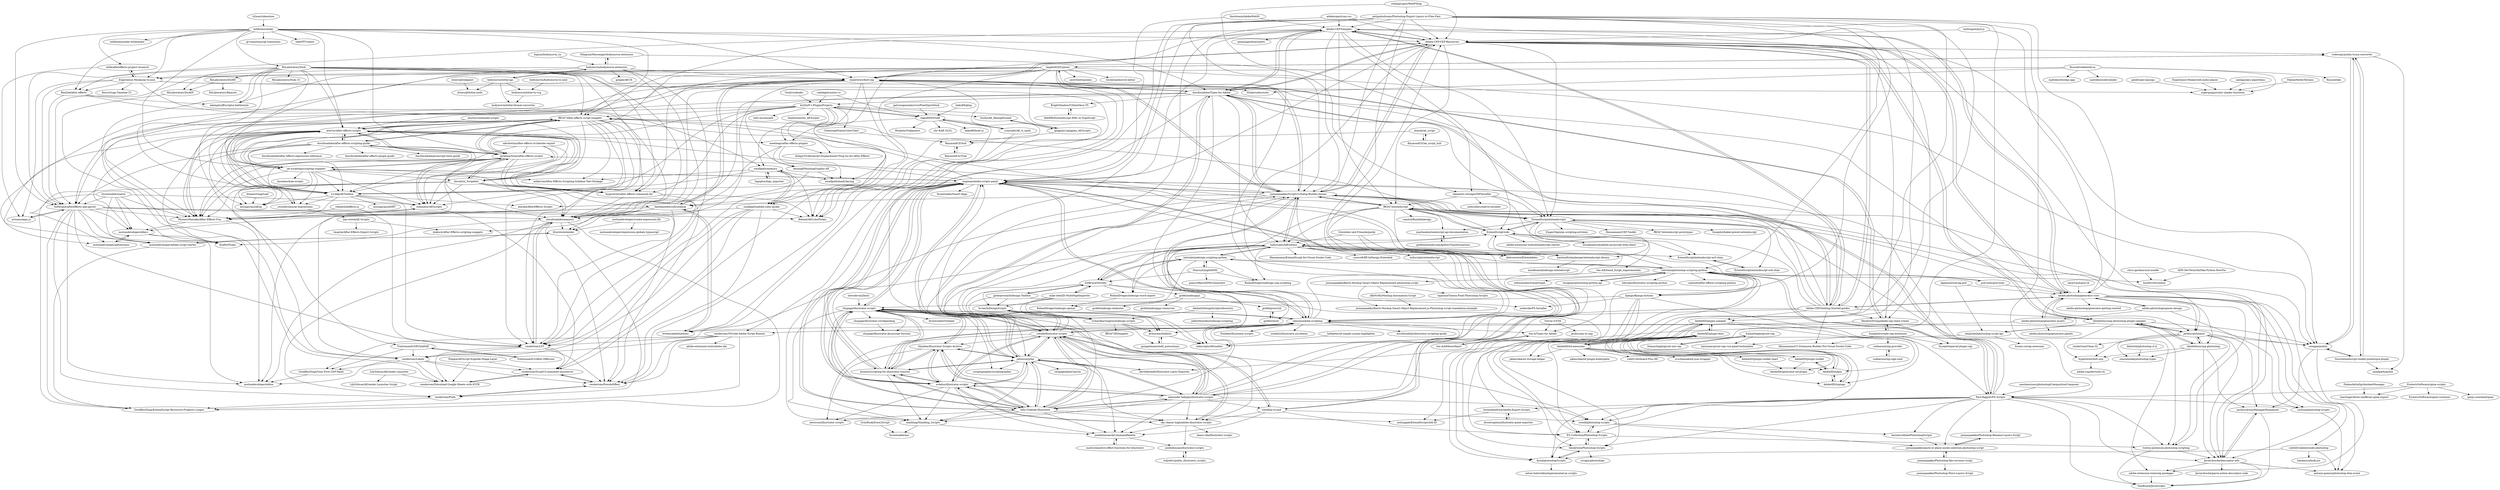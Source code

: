 digraph G {
"Adobe-CEP/Samples" -> "Adobe-CEP/CEP-Resources"
"Adobe-CEP/Samples" -> "Adobe-CEP/Getting-Started-guides"
"Adobe-CEP/Samples" -> "docsforadobe/Types-for-Adobe"
"Adobe-CEP/Samples" -> "HendrixString/adobe-cep-react-create"
"Adobe-CEP/Samples" -> "hyperbrew/bolt-cep"
"Adobe-CEP/Samples" -> "ff6347/extendscript"
"Adobe-CEP/Samples" -> "joonaspaakko/ScriptUI-Dialog-Builder-Joonas"
"Adobe-CEP/Samples" -> "ExtendScript/extendscriptr"
"Adobe-CEP/Samples" -> "adobe-photoshop/generator-core"
"Adobe-CEP/Samples" -> "ExtendScript/wiki"
"Adobe-CEP/Samples" -> "ff6347/after-effects-script-snippets"
"Adobe-CEP/Samples" -> "rjduran/adobe-scripting"
"Adobe-CEP/Samples" -> "qmasingarbe/pymiere" ["e"=1]
"Adobe-CEP/Samples" -> "majman/adobe-scripts-panel"
"Adobe-CEP/Samples" -> "BenZed/after-effects"
"glslify/glsl-easings" -> "superguigui/color-shader-functions" ["e"=1]
"stibinator/AEScripts" -> "MysteryPancake/After-Effects-Fun"
"stibinator/AEScripts" -> "rendertom/ScriptUI-animated-mouseover"
"Falano/kritaSpritesheetManager" -> "chartinger/krita-unofficial-spine-export" ["e"=1]
"TelegramMessenger/bodymovin-extension" -> "bodymovin/bodymovin-extension" ["e"=1]
"TelegramMessenger/bodymovin-extension" -> "elements-storage/ZXPInstaller" ["e"=1]
"docsforadobe/Types-for-Adobe" -> "Adobe-CEP/Samples"
"docsforadobe/Types-for-Adobe" -> "hyperbrew/bolt-cep"
"docsforadobe/Types-for-Adobe" -> "joonaspaakko/ScriptUI-Dialog-Builder-Joonas"
"docsforadobe/Types-for-Adobe" -> "Adobe-CEP/CEP-Resources"
"docsforadobe/Types-for-Adobe" -> "Adobe-CEP/Getting-Started-guides"
"docsforadobe/Types-for-Adobe" -> "ExtendScript/extendscriptr"
"docsforadobe/Types-for-Adobe" -> "indiscripts/IdExtenso"
"docsforadobe/Types-for-Adobe" -> "rendertom/VSCode-Adobe-Script-Runner"
"docsforadobe/Types-for-Adobe" -> "rjduran/adobe-scripting"
"docsforadobe/Types-for-Adobe" -> "jardicc/alchemist"
"docsforadobe/Types-for-Adobe" -> "docsforadobe/aequery"
"docsforadobe/Types-for-Adobe" -> "BrightShadow/CSInterface-TS"
"docsforadobe/Types-for-Adobe" -> "creold/illustrator-scripts"
"docsforadobe/Types-for-Adobe" -> "boltframe/aftereffects-aep-parser"
"docsforadobe/Types-for-Adobe" -> "bryful/F-s-PluginsProjects"
"EsotericSoftware/spine-scripts" -> "EsotericSoftware/spine-runtimes" ["e"=1]
"EsotericSoftware/spine-scripts" -> "Paul-Riggott/PS-Scripts"
"EsotericSoftware/spine-scripts" -> "chartinger/krita-unofficial-spine-export"
"EsotericSoftware/spine-scripts" -> "pixijs-userland/spine" ["e"=1]
"AdobeXD/plugin-samples" -> "AdobeXD/plugin-docs"
"AdobeXD/plugin-samples" -> "AdobeXD/xd-awesome"
"AdobeXD/plugin-samples" -> "AdobeXD/plugin-toolkit"
"AdobeXD/plugin-samples" -> "AdobeXD/xdpm"
"AdobeXD/plugin-samples" -> "AdobeXD/typings"
"AdobeXD/plugin-samples" -> "pklaschka/xd-storage-helper"
"Adobe-CEP/CEP-Resources" -> "Adobe-CEP/Samples"
"Adobe-CEP/CEP-Resources" -> "Adobe-CEP/Getting-Started-guides"
"Adobe-CEP/CEP-Resources" -> "docsforadobe/Types-for-Adobe"
"Adobe-CEP/CEP-Resources" -> "joonaspaakko/ScriptUI-Dialog-Builder-Joonas"
"Adobe-CEP/CEP-Resources" -> "hyperbrew/bolt-cep"
"Adobe-CEP/CEP-Resources" -> "AdobeDocs/uxp-photoshop-plugin-samples"
"Adobe-CEP/CEP-Resources" -> "ff6347/extendscript"
"Adobe-CEP/CEP-Resources" -> "jardicc/alchemist"
"Adobe-CEP/CEP-Resources" -> "adobe-photoshop/generator-core"
"Adobe-CEP/CEP-Resources" -> "majman/adobe-scripts-panel"
"Adobe-CEP/CEP-Resources" -> "HendrixString/adobe-cep-react-create"
"Adobe-CEP/CEP-Resources" -> "runegan/jsxbin"
"Adobe-CEP/CEP-Resources" -> "ExtendScript/extendscriptr"
"Adobe-CEP/CEP-Resources" -> "rjduran/adobe-scripting"
"Adobe-CEP/CEP-Resources" -> "codecopy/jsxbin-to-jsx-converter"
"Starou/SimpleIDML" -> "lohriialo/indesign-scripting-python"
"Starou/SimpleIDML" -> "goinvo/BatchIDMLGenerator"
"Starou/SimpleIDML" -> "GitBruno/Novelty"
"Starou/SimpleIDML" -> "RolandDreger/indesign-uxp-scripting"
"fnordware/AdobeWebM" -> "majman/adobe-scripts-panel" ["e"=1]
"fnordware/AdobeWebM" -> "Adobe-CEP/Samples" ["e"=1]
"loonghao/photoshop-python-api" -> "lohriialo/photoshop-scripting-python" ["e"=1]
"creold/illustrator-scripts" -> "alexander-ladygin/illustrator-scripts"
"creold/illustrator-scripts" -> "sky-chaser-high/adobe-illustrator-scripts"
"creold/illustrator-scripts" -> "shspage/illustrator-scripts"
"creold/illustrator-scripts" -> "johnwun/js4ai"
"creold/illustrator-scripts" -> "Silly-V/Adobe-Illustrator"
"creold/illustrator-scripts" -> "nvkelso/illustrator-scripts"
"creold/illustrator-scripts" -> "rjduran/adobe-scripting"
"creold/illustrator-scripts" -> "creold/photoshop-scripts"
"creold/illustrator-scripts" -> "creold/ai-to-psd"
"creold/illustrator-scripts" -> "joonaspaakko/ScriptUI-Dialog-Builder-Joonas"
"creold/illustrator-scripts" -> "nimbling/Nimbling_Scripts"
"creold/illustrator-scripts" -> "Shanfan/Illustrator-Scripts-Archive"
"creold/illustrator-scripts" -> "joshbduncan/AiCommandPalette"
"creold/illustrator-scripts" -> "majman/adobe-scripts-panel"
"creold/illustrator-scripts" -> "docsforadobe/Types-for-Adobe"
"alexander-ladygin/illustrator-scripts" -> "creold/illustrator-scripts"
"alexander-ladygin/illustrator-scripts" -> "shspage/illustrator-scripts"
"alexander-ladygin/illustrator-scripts" -> "johnwun/js4ai"
"alexander-ladygin/illustrator-scripts" -> "Silly-V/Adobe-Illustrator"
"alexander-ladygin/illustrator-scripts" -> "sky-chaser-high/adobe-illustrator-scripts"
"alexander-ladygin/illustrator-scripts" -> "nvkelso/illustrator-scripts"
"alexander-ladygin/illustrator-scripts" -> "rjduran/adobe-scripting"
"alexander-ladygin/illustrator-scripts" -> "Shanfan/Illustrator-Scripts-Archive"
"alexander-ladygin/illustrator-scripts" -> "majman/adobe-scripts-panel"
"alexander-ladygin/illustrator-scripts" -> "joonaspaakko/ScriptUI-Dialog-Builder-Joonas"
"alexander-ladygin/illustrator-scripts" -> "joshbduncan/AiCommandPalette"
"alexander-ladygin/illustrator-scripts" -> "nimbling/Nimbling_Scripts"
"alexander-ladygin/illustrator-scripts" -> "creold/ai-to-psd"
"alexander-ladygin/illustrator-scripts" -> "creold/photoshop-scripts"
"alexander-ladygin/illustrator-scripts" -> "Adobe-CEP/CEP-Resources"
"Adobe-CEP/Getting-Started-guides" -> "Adobe-CEP/CEP-Resources"
"Adobe-CEP/Getting-Started-guides" -> "Adobe-CEP/Samples"
"Adobe-CEP/Getting-Started-guides" -> "docsforadobe/Types-for-Adobe"
"Adobe-CEP/Getting-Started-guides" -> "joonaspaakko/ScriptUI-Dialog-Builder-Joonas"
"Adobe-CEP/Getting-Started-guides" -> "hyperbrew/bolt-cep"
"Adobe-CEP/Getting-Started-guides" -> "HendrixString/adobe-cep-react-create"
"Adobe-CEP/Getting-Started-guides" -> "adobe-photoshop/generator-core"
"Adobe-CEP/Getting-Started-guides" -> "AdobeDocs/uxp-photoshop-plugin-samples"
"Adobe-CEP/Getting-Started-guides" -> "Hennamann/CC-Extension-Builder-For-Visual-Studio-Code"
"Adobe-CEP/Getting-Started-guides" -> "ExtendScript/wiki"
"Adobe-CEP/Getting-Started-guides" -> "majman/adobe-scripts-panel"
"Adobe-CEP/Getting-Started-guides" -> "ff6347/extendscript"
"Adobe-CEP/Getting-Started-guides" -> "rjduran/adobe-scripting"
"Adobe-CEP/Getting-Started-guides" -> "Silly-V/Adobe-Illustrator"
"Adobe-CEP/Getting-Started-guides" -> "AdobeXD/plugin-samples"
"webmproject/WebPShop" -> "antipalindrome/Photoshop-Export-Layers-to-Files-Fast" ["e"=1]
"webmproject/WebPShop" -> "elements-storage/ZXPInstaller" ["e"=1]
"webmproject/WebPShop" -> "Adobe-CEP/CEP-Resources" ["e"=1]
"antipalindrome/Photoshop-Export-Layers-to-Files-Fast" -> "Adobe-CEP/CEP-Resources"
"antipalindrome/Photoshop-Export-Layers-to-Files-Fast" -> "Paul-Riggott/PS-Scripts"
"antipalindrome/Photoshop-Export-Layers-to-Files-Fast" -> "bendytree/Photoshop-Scripts"
"antipalindrome/Photoshop-Export-Layers-to-Files-Fast" -> "bjango/Bjango-Actions" ["e"=1]
"antipalindrome/Photoshop-Export-Layers-to-Files-Fast" -> "joonaspaakko/ScriptUI-Dialog-Builder-Joonas"
"antipalindrome/Photoshop-Export-Layers-to-Files-Fast" -> "Adobe-CEP/Samples"
"antipalindrome/Photoshop-Export-Layers-to-Files-Fast" -> "creold/photoshop-scripts"
"antipalindrome/Photoshop-Export-Layers-to-Files-Fast" -> "ES-Collection/Photoshop-Scripts"
"antipalindrome/Photoshop-Export-Layers-to-Files-Fast" -> "lohriialo/photoshop-scripting-python"
"antipalindrome/Photoshop-Export-Layers-to-Files-Fast" -> "majman/adobe-scripts-panel"
"antipalindrome/Photoshop-Export-Layers-to-Files-Fast" -> "creold/illustrator-scripts"
"antipalindrome/Photoshop-Export-Layers-to-Files-Fast" -> "alexander-ladygin/illustrator-scripts"
"antipalindrome/Photoshop-Export-Layers-to-Files-Fast" -> "johnwun/js4ai"
"antipalindrome/Photoshop-Export-Layers-to-Files-Fast" -> "adobe-photoshop/generator-core"
"antipalindrome/Photoshop-Export-Layers-to-Files-Fast" -> "nvkelso/illustrator-scripts"
"bigxixi/bodymovin_cn" -> "bodymovin/bodymovin-extension" ["e"=1]
"lohriialo/photoshop-scripting-python" -> "loonghao/photoshop-python-api" ["e"=1]
"lohriialo/photoshop-scripting-python" -> "Paul-Riggott/PS-Scripts"
"lohriialo/photoshop-scripting-python" -> "lohriialo/illustrator-scripting-python"
"lohriialo/photoshop-scripting-python" -> "lohriialo/indesign-scripting-python"
"lohriialo/photoshop-scripting-python" -> "samholt/after-effects-scripting-python"
"lohriialo/photoshop-scripting-python" -> "psd-tools/psd-tools" ["e"=1]
"lohriialo/photoshop-scripting-python" -> "kynd/photoshopScripts"
"lohriialo/photoshop-scripting-python" -> "bendytree/Photoshop-Scripts"
"lohriialo/photoshop-scripting-python" -> "ES-Collection/Photoshop-Scripts"
"lohriialo/photoshop-scripting-python" -> "majman/adobe-scripts-panel"
"lohriialo/photoshop-scripting-python" -> "joonaspaakko/Batch-Mockup-Smart-Object-Replacement-photoshop-script"
"lohriialo/photoshop-scripting-python" -> "indiscripts/IdExtenso"
"lohriialo/photoshop-scripting-python" -> "mfessenden/SceneGraph" ["e"=1]
"lohriialo/photoshop-scripting-python" -> "huntfx/vfxwindow"
"lohriialo/photoshop-scripting-python" -> "bjango/Bjango-Actions" ["e"=1]
"RxLaboratory/Duik" -> "ff6347/after-effects-script-snippets"
"RxLaboratory/Duik" -> "rendertom/LST"
"RxLaboratory/Duik" -> "aturtur/after-effects-scripts"
"RxLaboratory/Duik" -> "n1ckfg/AEToolbox"
"RxLaboratory/Duik" -> "ae-scripting/scripting-snippets"
"RxLaboratory/Duik" -> "RxLaboratory/Duik-15"
"RxLaboratory/Duik" -> "rendertom/Labels"
"RxLaboratory/Duik" -> "boltframe/aftereffects-aep-parser"
"RxLaboratory/Duik" -> "docsforadobe/aequery"
"RxLaboratory/Duik" -> "hyperbrew/after-effects-command-ids"
"RxLaboratory/Duik" -> "RxLaboratory/DuME"
"RxLaboratory/Duik" -> "RxLaboratory/DuAEF"
"RxLaboratory/Duik" -> "rendertom/PseudoEffect"
"RxLaboratory/Duik" -> "hyperbrew/bolt-cep"
"RxLaboratory/Duik" -> "adamplouff/scriptui-battlestyle"
"inlife/aftereffects-project-research" -> "actumn/aepx.js"
"inlife/aftereffects-project-research" -> "Experience-Monks/ae-to-json"
"Schreiber-und-Freunde/porky" -> "bastienEichenberger/extendscript-library"
"Schreiber-und-Freunde/porky" -> "indiscripts/IdExtenso"
"Schreiber-und-Freunde/porky" -> "debrouwere/Extendables"
"crazylafo/AE_tl_math" -> "baku89/ISF4AE"
"crazylafo/AE_tl_math" -> "Belonit/AEColorPicker"
"ae-scripting/scripting-snippets" -> "ff6347/after-effects-script-snippets"
"ae-scripting/scripting-snippets" -> "aturtur/after-effects-scripts"
"ae-scripting/scripting-snippets" -> "kyletmartinez/after-effects-scripts"
"ae-scripting/scripting-snippets" -> "n1ckfg/AEToolbox"
"ae-scripting/scripting-snippets" -> "majman/adobe-scripts-panel"
"ae-scripting/scripting-snippets" -> "MysteryPancake/After-Effects-Fun"
"ae-scripting/scripting-snippets" -> "stibinator/AEScripts"
"ae-scripting/scripting-snippets" -> "hyperbrew/after-effects-command-ids"
"ae-scripting/scripting-snippets" -> "lasselauch/ae-scripts" ["e"=1]
"ae-scripting/scripting-snippets" -> "zlovatt/zl_Scriptlets"
"ae-scripting/scripting-snippets" -> "swizzlevixen/ae-expressions"
"ae-scripting/scripting-snippets" -> "msongz/quickExp"
"ae-scripting/scripting-snippets" -> "seblavoie/After-Effects-Scripting-Sublime-Text-Package"
"bryful/F-s-PluginsProjects" -> "meatbags/after-effects-plugins"
"bryful/F-s-PluginsProjects" -> "ChenxingM/AutoColorChart"
"bryful/F-s-PluginsProjects" -> "baku89/ISF4AE"
"bryful/F-s-PluginsProjects" -> "aturtur/after-effects-scripts"
"bryful/F-s-PluginsProjects" -> "loilo-inc/smooth"
"bryful/F-s-PluginsProjects" -> "bryful/AE_RemapExceed"
"bryful/F-s-PluginsProjects" -> "hyperbrew/after-effects-command-ids"
"bryful/F-s-PluginsProjects" -> "kyletmartinez/after-effects-scripts"
"bryful/F-s-PluginsProjects" -> "beadschain/bs_AEScripts"
"bryful/F-s-PluginsProjects" -> "smallpath/memory"
"bryful/F-s-PluginsProjects" -> "ff6347/after-effects-script-snippets"
"bryful/F-s-PluginsProjects" -> "n1ckfg/AEToolbox"
"bryful/F-s-PluginsProjects" -> "qingjian1/qingjian_AEScripts"
"bryful/F-s-PluginsProjects" -> "benzngf/MoshingGraphic-AE"
"bryful/F-s-PluginsProjects" -> "dolag233/Advanced-Displacement-Plug-ins-for-After-Effects"
"adobe-photoshop/generator-core" -> "adobe-photoshop/generator-assets"
"adobe-photoshop/generator-core" -> "subtleGradient/node-photoshop"
"adobe-photoshop/generator-core" -> "JavierAroche/descriptor-info"
"adobe-photoshop/generator-core" -> "adobe-photoshop/generator-getting-started"
"adobe-photoshop/generator-core" -> "Adobe-CEP/CEP-Resources"
"adobe-photoshop/generator-core" -> "adobe-photoshop/spaces-design" ["e"=1]
"adobe-photoshop/generator-core" -> "Adobe-CEP/Getting-Started-guides"
"adobe-photoshop/generator-core" -> "emptykid/photoshop-script-api"
"adobe-photoshop/generator-core" -> "jardicc/alchemist"
"adobe-photoshop/generator-core" -> "Adobe-CEP/Samples"
"adobe-photoshop/generator-core" -> "AdobeDocs/uxp-photoshop"
"adobe-photoshop/generator-core" -> "LeZuse/photoshop-scripts"
"adobe-photoshop/generator-core" -> "ExtendScript/extendscriptr"
"adobe-photoshop/generator-core" -> "tonton-pixel/json-photoshop-scripting"
"adobe-photoshop/generator-core" -> "antonio-gomez/photoshop-dom-event"
"adobe-photoshop/generator-assets" -> "adobe-photoshop/generator-core"
"adobe-photoshop/generator-assets" -> "davidderaedt/Illustrator-Layer-Exporter" ["e"=1]
"adobe-photoshop/generator-assets" -> "adobe-photoshop/generator-panels"
"Eliepse/AEScript-Explode-Shape-Layer" -> "rendertom/Download-Google-Sheets-with-ESTK"
"Eliepse/AEScript-Explode-Shape-Layer" -> "rendertom/ScriptUI-animated-mouseover"
"rheadsh/baffects.js" -> "MysteryPancake/After-Effects-Fun"
"rheadsh/baffects.js" -> "rendertom/LST"
"motiondeveloper/aefunctions" -> "motiondeveloper/eKeys"
"adobe/spectrum-css" -> "AdobeXD/plugin-samples" ["e"=1]
"adobe/spectrum-css" -> "Adobe-CEP/CEP-Resources" ["e"=1]
"adobe/spectrum-css" -> "joonaspaakko/ScriptUI-Dialog-Builder-Joonas" ["e"=1]
"adobe/spectrum-css" -> "Adobe-CEP/Samples" ["e"=1]
"patriciogonzalezvivo/PixelSpiritDeck" -> "baku89/ISF4AE" ["e"=1]
"fcamarlinghi/grunt-cep" -> "fcamarlinghi/grunt-init-cep"
"fcamarlinghi/grunt-cep" -> "barooney/grunt-cep-vue-panel-boilerplate"
"bodymovin/bodymovin-to-smil" -> "bodymovin/lottie-to-svg"
"emptykid/photoshop-script-api" -> "Kuaizi-co/cep-awesome"
"emptykid/photoshop-script-api" -> "ES-Collection/Photoshop-Scripts"
"rjduran/adobe-scripting" -> "majman/adobe-scripts-panel"
"rjduran/adobe-scripting" -> "docsforadobe/illustrator-scripting-guide"
"rjduran/adobe-scripting" -> "jtnimoy/scripting-for-illustrator-tutorial"
"rjduran/adobe-scripting" -> "creold/illustrator-scripts"
"rjduran/adobe-scripting" -> "runegan/jsxbin"
"rjduran/adobe-scripting" -> "rendertom/VSCode-Adobe-Script-Runner"
"rjduran/adobe-scripting" -> "ExtendScript/wiki"
"rjduran/adobe-scripting" -> "joonaspaakko/ScriptUI-Dialog-Builder-Joonas"
"rjduran/adobe-scripting" -> "shspage/illustrator-scripts"
"rjduran/adobe-scripting" -> "Pixeden/illustrator-scripts"
"rjduran/adobe-scripting" -> "ten-A/Types-for-Adobe"
"rjduran/adobe-scripting" -> "iconifyit/illustrator-jsx-demos"
"bodymovin/lottie-api" -> "bodymovin/lottie-to-svg"
"bodymovin/lottie-api" -> "bodymovin/lottie-format-converter"
"bodymovin/lottie-api" -> "bodymovin/bodymovin-extension"
"bodymovin/lottie-api" -> "drawcall/lottie-node"
"tonton-pixel/json-photoshop-scripting" -> "JavierAroche/descriptor-info"
"tonton-pixel/json-photoshop-scripting" -> "TomRuark/JavaScripts"
"joonaspaakko/ScriptUI-Dialog-Builder-Joonas" -> "indiscripts/IdExtenso"
"joonaspaakko/ScriptUI-Dialog-Builder-Joonas" -> "hyperbrew/bolt-cep"
"joonaspaakko/ScriptUI-Dialog-Builder-Joonas" -> "majman/adobe-scripts-panel"
"joonaspaakko/ScriptUI-Dialog-Builder-Joonas" -> "docsforadobe/Types-for-Adobe"
"joonaspaakko/ScriptUI-Dialog-Builder-Joonas" -> "ff6347/extendscript"
"joonaspaakko/ScriptUI-Dialog-Builder-Joonas" -> "Adobe-CEP/CEP-Resources"
"joonaspaakko/ScriptUI-Dialog-Builder-Joonas" -> "Inventsable/bombino"
"joonaspaakko/ScriptUI-Dialog-Builder-Joonas" -> "Paul-Riggott/PS-Scripts"
"joonaspaakko/ScriptUI-Dialog-Builder-Joonas" -> "runegan/jsxbin"
"joonaspaakko/ScriptUI-Dialog-Builder-Joonas" -> "AngeloD2022/jsxer"
"joonaspaakko/ScriptUI-Dialog-Builder-Joonas" -> "battleaxedotco/brutalism"
"joonaspaakko/ScriptUI-Dialog-Builder-Joonas" -> "ExtendScript/extendscriptr"
"joonaspaakko/ScriptUI-Dialog-Builder-Joonas" -> "kyletmartinez/after-effects-scripts"
"joonaspaakko/ScriptUI-Dialog-Builder-Joonas" -> "JavierAroche/descriptor-info"
"joonaspaakko/ScriptUI-Dialog-Builder-Joonas" -> "rjduran/adobe-scripting"
"motiondeveloper/eKeys" -> "motiondeveloper/aefunctions"
"motiondeveloper/eKeys" -> "motiondeveloper/editor"
"motiondeveloper/eKeys" -> "KraftyFX/aex"
"AdobeXD/xd-awesome" -> "AdobeXD/plugin-docs"
"AdobeXD/xd-awesome" -> "AdobeXD/plugin-samples"
"AdobeXD/xd-awesome" -> "AdobeXD/xdpm"
"AdobeXD/xd-awesome" -> "pklaschka/xd-plugin-boilerplate"
"AdobeXD/xd-awesome" -> "AdobeXD/plugin-toolkit"
"AdobeXD/xd-awesome" -> "rodi01/Artboard-Plus-XD"
"AdobeXD/xd-awesome" -> "AdobeXD/typings"
"AdobeXD/xd-awesome" -> "svschannak/xd-json-wrapper"
"AdobeXD/xd-awesome" -> "pklaschka/xd-storage-helper"
"kynd/photoshopScripts" -> "bendytree/Photoshop-Scripts"
"kynd/photoshopScripts" -> "anton-liubushkin/experimental-ps-scripts"
"indiscripts/extendscript" -> "indiscripts/IdGoodies"
"meatbags/after-effects-plugins" -> "smallpath/mask-keying"
"meatbags/after-effects-plugins" -> "dolag233/Advanced-Displacement-Plug-ins-for-After-Effects"
"meatbags/after-effects-plugins" -> "dokluch/After-Effects-scripting-snippets"
"meatbags/after-effects-plugins" -> "benzngf/MoshingGraphic-AE"
"creold/photoshop-scripts" -> "korintic/AdobePhotoshopScripts"
"creold/photoshop-scripts" -> "ES-Collection/Photoshop-Scripts"
"creold/photoshop-scripts" -> "joonaspaakko/paste-or-place-inside-selection-photoshop-script"
"ten-A/AiMenuObject" -> "ten-A/Types-for-Adobe"
"AdobeXD/xdpm" -> "AdobeXD/plugin-toolkit"
"AdobeXD/xdpm" -> "AdobeXD/typings"
"AdobeXD/xdpm" -> "AdobeXD/plugin-docs"
"AdobeXD/plugin-docs" -> "AdobeXD/xdpm"
"AdobeXD/plugin-docs" -> "AdobeXD/plugin-samples"
"AdobeXD/plugin-docs" -> "AdobeXD/xd-awesome"
"AdobeXD/plugin-docs" -> "AdobeXD/typings"
"AdobeXD/plugin-docs" -> "AdobeXD/generator-xd-plugin"
"AdobeXD/plugin-docs" -> "AdobeXD/plugin-toolkit-react"
"jardicc/ActionManagerHumanizer" -> "JavierAroche/descriptor-info"
"jardicc/ActionManagerHumanizer" -> "TomRuark/JavaScripts"
"lohriialo/indesign-scripting-python" -> "Starou/SimpleIDML"
"lohriialo/indesign-scripting-python" -> "indiscripts/IdExtenso"
"lohriialo/indesign-scripting-python" -> "GitBruno/Novelty"
"lohriialo/indesign-scripting-python" -> "RolandDreger/indesign-word-import"
"lohriialo/indesign-scripting-python" -> "RolandDreger/indesign-uxp-scripting"
"lohriialo/indesign-scripting-python" -> "RolandDreger/indesign-openai"
"lohriialo/indesign-scripting-python" -> "lohriialo/photoshop-scripting-python"
"bastienEichenberger/extendscript-library" -> "mindboard/indesign-extendscript"
"rendertom/VSCode-Adobe-Script-Runner" -> "rendertom/LST"
"rendertom/VSCode-Adobe-Script-Runner" -> "GoodBoyNinja/Your-First-CEP-Panel"
"rendertom/VSCode-Adobe-Script-Runner" -> "rendertom/Labels"
"rendertom/VSCode-Adobe-Script-Runner" -> "rendertom/PseudoEffect"
"rendertom/VSCode-Adobe-Script-Runner" -> "GoodBoyNinja/ExtendScript-Recursive-Property-Looper"
"rendertom/VSCode-Adobe-Script-Runner" -> "adobe-extension-tools/adobe-ide"
"yearbook/extendscript-api-documentation" -> "grefel/extendscriptApiDocTransformations"
"grefel/restix" -> "grefel/press2id"
"grefel/press2id" -> "grefel/restix"
"rendertom/Labels" -> "rendertom/Download-Google-Sheets-with-ESTK"
"rendertom/Labels" -> "motiondeveloper/editor"
"rendertom/Labels" -> "rendertom/ScriptUI-animated-mouseover"
"rendertom/Labels" -> "rendertom/PseudoEffect"
"rendertom/Labels" -> "GoodBoyNinja/Your-First-CEP-Panel"
"rendertom/Download-Google-Sheets-with-ESTK" -> "rendertom/ScriptUI-animated-mouseover"
"adobe-extension-tools/cep-packager" -> "TomRuark/JavaScripts"
"HendrixString/adobe-cep-react-create" -> "fusepilot/create-cep-extension"
"HendrixString/adobe-cep-react-create" -> "fusepilot/parcel-plugin-cep"
"HendrixString/adobe-cep-react-create" -> "hyperbrew/bolt-cep"
"HendrixString/adobe-cep-react-create" -> "Inventsable/bombino"
"AdobeXD/plugin-toolkit" -> "AdobeXD/xdpm"
"AdobeXD/plugin-toolkit" -> "AdobeXD/generator-xd-plugin"
"LeZuse/photoshop-scripts" -> "antonio-gomez/photoshop-dom-event"
"bbb999/ExtendScript-XML-to-TypeScript" -> "BrightShadow/CSInterface-TS"
"Trevor-/CSTK" -> "ten-A/Types-for-Adobe"
"Trevor-/CSTK" -> "jardicc/am-to-uxp"
"bodymovin/lottie-to-svg" -> "bodymovin/lottie-format-converter"
"n1ckfg/AEToolbox" -> "msongz/quickExp"
"n1ckfg/AEToolbox" -> "MysteryPancake/After-Effects-Fun"
"n1ckfg/AEToolbox" -> "stibinator/AEScripts"
"n1ckfg/AEToolbox" -> "aturtur/after-effects-scripts"
"n1ckfg/AEToolbox" -> "rendertom/LST"
"n1ckfg/AEToolbox" -> "atarabi/AfterEffects-Scripts"
"n1ckfg/AEToolbox" -> "msongz/quickSRT"
"n1ckfg/AEToolbox" -> "swizzlevixen/ae-expressions"
"AdobeXD/typings" -> "AdobeXD/xdpm"
"AdobeXD/typings" -> "AdobeXD/plugin-docs"
"actumn/aepx.js" -> "boltframe/aftereffects-aep-parser"
"joonaspaakko/paste-or-place-inside-selection-photoshop-script" -> "joonaspaakko/Photoshop-file-versions-script"
"joonaspaakko/paste-or-place-inside-selection-photoshop-script" -> "joonaspaakko/Photoshop-Rename-Layers-Script"
"joonaspaakko/Photoshop-Rename-Layers-Script" -> "joonaspaakko/paste-or-place-inside-selection-photoshop-script"
"korintic/AdobePhotoshopScripts" -> "joonaspaakko/paste-or-place-inside-selection-photoshop-script"
"AdobeXD/plugin-toolkit-react" -> "AdobeXD/generator-xd-plugin"
"ten-A/Types-for-Adobe" -> "ten-A/AiMenuObject"
"fcamarlinghi/grunt-init-cep" -> "fcamarlinghi/grunt-cep"
"jtnimoy/scripting-for-illustrator-tutorial" -> "shspage/illustrator-scripts"
"jtnimoy/scripting-for-illustrator-tutorial" -> "nvkelso/illustrator-scripts"
"jtnimoy/scripting-for-illustrator-tutorial" -> "majman/adobe-scripts-panel"
"jtnimoy/scripting-for-illustrator-tutorial" -> "rjduran/adobe-scripting"
"jtnimoy/scripting-for-illustrator-tutorial" -> "Shanfan/Illustrator-Scripts-Archive"
"jtnimoy/scripting-for-illustrator-tutorial" -> "ExtendScript/wiki"
"jtnimoy/scripting-for-illustrator-tutorial" -> "johnwun/js4ai"
"jtnimoy/scripting-for-illustrator-tutorial" -> "Silly-V/Adobe-Illustrator"
"jtnimoy/scripting-for-illustrator-tutorial" -> "nimbling/Nimbling_Scripts"
"fluuuid/codedoodl.es" -> "fluuuid/labs"
"fluuuid/codedoodl.es" -> "superguigui/color-shader-functions"
"fluuuid/codedoodl.es" -> "Stinkstudios/sono" ["e"=1]
"fluuuid/codedoodl.es" -> "mattdesl/threejs-app" ["e"=1]
"fluuuid/codedoodl.es" -> "mattdesl/codevember" ["e"=1]
"fluuuid/codedoodl.es" -> "Experience-Monks/ae-to-json"
"baku89/glisp" -> "baku89/ISF4AE" ["e"=1]
"bendytree/Photoshop-Scripts" -> "kynd/photoshopScripts"
"bendytree/Photoshop-Scripts" -> "scrapjs/photoshopr" ["e"=1]
"bendytree/Photoshop-Scripts" -> "ES-Collection/Photoshop-Scripts"
"adroitwhiz/after-effects-to-blender-export" -> "kyletmartinez/after-effects-scripts"
"adroitwhiz/after-effects-to-blender-export" -> "stibinator/AEScripts"
"adroitwhiz/after-effects-to-blender-export" -> "MysteryPancake/After-Effects-Fun"
"adroitwhiz/after-effects-to-blender-export" -> "n1ckfg/AEToolbox"
"adroitwhiz/after-effects-to-blender-export" -> "hyperbrew/after-effects-command-ids"
"LilyStilson/AErender-Launcher" -> "rendertom/Download-Google-Sheets-with-ESTK"
"LilyStilson/AErender-Launcher" -> "LilyStilson/AErender-Launcher-Script"
"boltframe/aftereffects-aep-parser" -> "actumn/aepx.js"
"boltframe/aftereffects-aep-parser" -> "docsforadobe/aequery"
"boltframe/aftereffects-aep-parser" -> "rendertom/PseudoEffect"
"boltframe/aftereffects-aep-parser" -> "KraftyFX/aex"
"boltframe/aftereffects-aep-parser" -> "MysteryPancake/After-Effects-Fun"
"boltframe/aftereffects-aep-parser" -> "Belonit/AEColorPicker"
"boltframe/aftereffects-aep-parser" -> "motiondeveloper/adobe-script-starter"
"boltframe/aftereffects-aep-parser" -> "GoodBoyNinja/ExtendScript-Recursive-Property-Looper"
"boltframe/aftereffects-aep-parser" -> "motiondeveloper/eKeys"
"boltframe/aftereffects-aep-parser" -> "rendertom/Prefs"
"boltframe/aftereffects-aep-parser" -> "rendertom/LST"
"boltframe/aftereffects-aep-parser" -> "motiondeveloper/editor"
"jpobojewski/InDesign-Toolbox" -> "richardharrington/indesign-scripts"
"jpobojewski/InDesign-Toolbox" -> "moluapple/ExtendScripts4AI-ID"
"jpobojewski/InDesign-Toolbox" -> "GitBruno/Novelty"
"jpobojewski/InDesign-Toolbox" -> "le-tex/InDesignScripts"
"richardharrington/indesign-scripts" -> "le-tex/InDesignScripts"
"richardharrington/indesign-scripts" -> "gsingelmann/indd_autocolumn"
"richardharrington/indesign-scripts" -> "pchiorean/Indentz"
"richardharrington/indesign-scripts" -> "ff6347/IDSnippets"
"ADN-DevTech/3dsMax-Python-HowTos" -> "huntfx/vfxwindow" ["e"=1]
"AdobeDocs/uxp-photoshop" -> "AdobeDocs/uxp-photoshop-plugin-samples"
"AdobeDocs/uxp-photoshop" -> "jardicc/alchemist"
"AdobeDocs/uxp-photoshop" -> "jardicc/ActionManagerHumanizer"
"AdobeDocs/uxp-photoshop" -> "hyperbrew/bolt-uxp"
"AdobeDocs/uxp-photoshop" -> "simonhenke/photoshop-types"
"AdobeDocs/uxp-photoshop" -> "JavierAroche/descriptor-info"
"joonaspaakko/Batch-Mockup-Smart-Object-Replacement-photoshop-script" -> "joonaspaakko/Batch-Mockup-Smart-Object-Replacement.js-Photoshop-script-standalone-example"
"joonaspaakko/Batch-Mockup-Smart-Object-Replacement-photoshop-script" -> "xKeNcHii/Mockup-Automation-Script"
"joonaspaakko/Batch-Mockup-Smart-Object-Replacement-photoshop-script" -> "tajmone/Tonton-Pixel-Photoshop-Scripts"
"bryful/AE_RemapExceed" -> "qingjian1/qingjian_AEScripts"
"le-tex/InDesignScripts" -> "richardharrington/indesign-scripts"
"le-tex/InDesignScripts" -> "indiscripts/IdGoodies"
"le-tex/InDesignScripts" -> "pchiorean/Indentz"
"felixSchl/photoshop.d.ts" -> "simonhenke/photoshop-types"
"ES-Collection/Photoshop-Scripts" -> "creold/photoshop-scripts"
"ES-Collection/Photoshop-Scripts" -> "bendytree/Photoshop-Scripts"
"ES-Collection/Photoshop-Scripts" -> "kynd/photoshopScripts"
"ES-Collection/Photoshop-Scripts" -> "tonton-pixel/json-photoshop-scripting"
"rendertom/LST" -> "rendertom/Download-Google-Sheets-with-ESTK"
"rendertom/LST" -> "rendertom/PseudoEffect"
"rendertom/LST" -> "docsforadobe/aequery"
"rendertom/LST" -> "rendertom/ScriptUI-animated-mouseover"
"rendertom/LST" -> "rendertom/Labels"
"nimbling/Nimbling_Scripts" -> "Inventsable/axo"
"nimbling/Nimbling_Scripts" -> "joshbduncan/AiCommandPalette"
"RxLaboratory/DuAEF" -> "rendertom/Download-Google-Sheets-with-ESTK"
"grefel/extendscriptApiDocTransformations" -> "yearbook/extendscript-api-documentation"
"AdobeInDesignScripts/directory" -> "jalbertbowden/indesign-scripting"
"AdobeInDesignScripts/directory" -> "richardharrington/indesign-scripts"
"rendertom/ScriptUI-animated-mouseover" -> "rendertom/PseudoEffect"
"rendertom/ScriptUI-animated-mouseover" -> "rendertom/Download-Google-Sheets-with-ESTK"
"ten-A/Extend_Script_experimentals" -> "ten-A/Types-for-Adobe"
"Inventsable/bombino" -> "battleaxedotco/brutalism"
"rendertom/PseudoEffect" -> "rendertom/Prefs"
"rendertom/PseudoEffect" -> "rendertom/ScriptUI-animated-mouseover"
"battleaxedotco/brutalism" -> "Inventsable/bombino"
"battleaxedotco/brutalism" -> "motiondeveloper/editor"
"battleaxedotco/brutalism" -> "docsforadobe/aequery"
"battleaxedotco/brutalism" -> "motiondeveloper/eKeys"
"battleaxedotco/brutalism" -> "Klustre/extender"
"battleaxedotco/brutalism" -> "rendertom/LST"
"battleaxedotco/brutalism" -> "hyperbrew/bolt-cep"
"battleaxedotco/brutalism" -> "MysteryPancake/After-Effects-Fun"
"chris-gardner/usd-noodle" -> "huntfx/vfxwindow" ["e"=1]
"pchiorean/Indentz" -> "gsingelmann/indd_autocolumn"
"pchiorean/Indentz" -> "indiscripts/IdGoodies"
"MysteryPancake/After-Effects-Fun" -> "motiondeveloper/editor"
"MysteryPancake/After-Effects-Fun" -> "stibinator/AEScripts"
"MysteryPancake/After-Effects-Fun" -> "motiondeveloper/eKeys"
"gsingelmann/indd_autocolumn" -> "pchiorean/Indentz"
"baltpeter/id-simple-syntax-highlighter" -> "indiscripts/IdGoodies"
"newsdev/ai2html" -> "shspage/illustrator-scripts" ["e"=1]
"adobe-photoshop/spaces-design" -> "adobe-photoshop/generator-core" ["e"=1]
"adobe-photoshop/spaces-design" -> "adobe-photoshop/generator-assets" ["e"=1]
"adobe-photoshop/spaces-design" -> "LeZuse/photoshop-scripts" ["e"=1]
"drawcall/inkpaint" -> "drawcall/lottie-node" ["e"=1]
"sky-chaser-high/adobe-illustrator-scripts" -> "creold/illustrator-scripts"
"sky-chaser-high/adobe-illustrator-scripts" -> "daani-rika/Illustrator-scripts"
"sky-chaser-high/adobe-illustrator-scripts" -> "joshbduncan/AiCommandPalette"
"sky-chaser-high/adobe-illustrator-scripts" -> "nvkelso/illustrator-scripts"
"sky-chaser-high/adobe-illustrator-scripts" -> "joshbduncan/illustrator-scripts"
"nvkelso/illustrator-scripts" -> "shspage/illustrator-scripts"
"nvkelso/illustrator-scripts" -> "Shanfan/Illustrator-Scripts-Archive"
"nvkelso/illustrator-scripts" -> "johnwun/js4ai"
"nvkelso/illustrator-scripts" -> "jtnimoy/scripting-for-illustrator-tutorial"
"nvkelso/illustrator-scripts" -> "Silly-V/Adobe-Illustrator"
"nvkelso/illustrator-scripts" -> "sky-chaser-high/adobe-illustrator-scripts"
"nvkelso/illustrator-scripts" -> "majman/adobe-scripts-panel"
"nvkelso/illustrator-scripts" -> "creold/illustrator-scripts"
"nvkelso/illustrator-scripts" -> "nimbling/Nimbling_Scripts"
"nvkelso/illustrator-scripts" -> "mericson/illustrator-scripts"
"nvkelso/illustrator-scripts" -> "alexander-ladygin/illustrator-scripts"
"nvkelso/illustrator-scripts" -> "joshbduncan/AiCommandPalette"
"logoplus/logo_importer" -> "smallpath/memory"
"AdobeDocs/uxp-photoshop-plugin-samples" -> "AdobeDocs/uxp-photoshop"
"AdobeDocs/uxp-photoshop-plugin-samples" -> "jardicc/alchemist"
"AdobeDocs/uxp-photoshop-plugin-samples" -> "hyperbrew/bolt-uxp"
"AdobeDocs/uxp-photoshop-plugin-samples" -> "tonton-pixel/json-photoshop-scripting"
"AdobeDocs/uxp-photoshop-plugin-samples" -> "runegan/jsxbin"
"AdobeDocs/uxp-photoshop-plugin-samples" -> "Adobe-CEP/CEP-Resources"
"AdobeDocs/uxp-photoshop-plugin-samples" -> "emptykid/photoshop-script-api"
"h2non/videoshow" -> "inlife/nexrender" ["e"=1]
"elements-storage/ZXPInstaller" -> "unhurdle/creative-installer"
"elements-storage/ZXPInstaller" -> "ten-A/Extend_Script_experimentals"
"elements-storage/ZXPInstaller" -> "ExtendScript/extendscriptr"
"elements-storage/ZXPInstaller" -> "ff6347/extendscript"
"Silly-V/Adobe-Illustrator" -> "shspage/illustrator-scripts"
"Silly-V/Adobe-Illustrator" -> "nvkelso/illustrator-scripts"
"Silly-V/Adobe-Illustrator" -> "alexander-ladygin/illustrator-scripts"
"Silly-V/Adobe-Illustrator" -> "johnwun/js4ai"
"Silly-V/Adobe-Illustrator" -> "majman/adobe-scripts-panel"
"Silly-V/Adobe-Illustrator" -> "creold/illustrator-scripts"
"Silly-V/Adobe-Illustrator" -> "Shanfan/Illustrator-Scripts-Archive"
"Silly-V/Adobe-Illustrator" -> "jtnimoy/scripting-for-illustrator-tutorial"
"Silly-V/Adobe-Illustrator" -> "sky-chaser-high/adobe-illustrator-scripts"
"Silly-V/Adobe-Illustrator" -> "joonaspaakko/ScriptUI-Dialog-Builder-Joonas"
"Silly-V/Adobe-Illustrator" -> "rjduran/adobe-scripting"
"Silly-V/Adobe-Illustrator" -> "nimbling/Nimbling_Scripts"
"Silly-V/Adobe-Illustrator" -> "moluapple/ExtendScripts4AI-ID"
"Silly-V/Adobe-Illustrator" -> "mericson/illustrator-scripts"
"Silly-V/Adobe-Illustrator" -> "joshbduncan/AiCommandPalette"
"docsforadobe/after-effects-scripting-guide" -> "docsforadobe/aequery"
"docsforadobe/after-effects-scripting-guide" -> "docsforadobe/after-effects-expression-reference"
"docsforadobe/after-effects-scripting-guide" -> "boltframe/aftereffects-aep-parser"
"docsforadobe/after-effects-scripting-guide" -> "docsforadobe/after-effects-plugin-guide"
"docsforadobe/after-effects-scripting-guide" -> "aturtur/after-effects-scripts"
"docsforadobe/after-effects-scripting-guide" -> "ff6347/after-effects-script-snippets"
"docsforadobe/after-effects-scripting-guide" -> "docsforadobe/javascript-tools-guide"
"docsforadobe/after-effects-scripting-guide" -> "stibinator/AEScripts"
"docsforadobe/after-effects-scripting-guide" -> "n1ckfg/AEToolbox"
"docsforadobe/after-effects-scripting-guide" -> "kyletmartinez/after-effects-scripts"
"docsforadobe/after-effects-scripting-guide" -> "MysteryPancake/After-Effects-Fun"
"grefel/indesignjs" -> "grefel/indesignjs-resources"
"grefel/indesignjs" -> "grefel/press2id"
"grefel/indesignjs" -> "grefel/indesign-endnotes"
"mark1bean/live-effect-functions-for-illustrator" -> "joshbduncan/AiCommandPalette"
"GreyRook/Draw2Script" -> "Inventsable/axo"
"jardicc/alchemist" -> "AdobeDocs/uxp-photoshop-plugin-samples"
"jardicc/alchemist" -> "AdobeDocs/uxp-photoshop"
"jardicc/alchemist" -> "jardicc/ActionManagerHumanizer"
"jardicc/alchemist" -> "runegan/jsxbin"
"jardicc/alchemist" -> "JavierAroche/descriptor-info"
"jardicc/alchemist" -> "hyperbrew/bolt-uxp"
"jardicc/alchemist" -> "rendertom/Clean-SL"
"jardicc/alchemist" -> "simonhenke/photoshop-types"
"jardicc/alchemist" -> "tonton-pixel/json-photoshop-scripting"
"docsforadobe/aequery" -> "KraftyFX/aex"
"docsforadobe/aequery" -> "GoodBoyNinja/ExtendScript-Recursive-Property-Looper"
"docsforadobe/aequery" -> "rendertom/Prefs"
"docsforadobe/aequery" -> "rendertom/LST"
"docsforadobe/aequery" -> "Klustre/extender"
"docsforadobe/aequery" -> "motiondeveloper/editor"
"docsforadobe/aequery" -> "rendertom/PseudoEffect"
"motiondeveloper/create-expression-lib" -> "Klustre/extender"
"motiondeveloper/create-expression-lib" -> "motiondeveloper/expression-globals-typescript"
"qingjian1/qingjian_AEScripts" -> "bryful/AE_RemapExceed"
"qingjian1/qingjian_AEScripts" -> "RaymondClr/Soil"
"wdjsdev/public_illustrator_scripts" -> "joshbduncan/illustrator-scripts"
"swizzlevixen/ae-expressions" -> "lian-wired/AE-Scripts"
"bjango/Bjango-Actions" -> "bendytree/Photoshop-Scripts" ["e"=1]
"bjango/Bjango-Actions" -> "Paul-Riggott/PS-Scripts" ["e"=1]
"bjango/Bjango-Actions" -> "majman/adobe-scripts-panel" ["e"=1]
"bjango/Bjango-Actions" -> "shspage/illustrator-scripts" ["e"=1]
"bjango/Bjango-Actions" -> "bronzehedwick/Adobe-Export-Scripts" ["e"=1]
"bjango/Bjango-Actions" -> "kynd/photoshopScripts" ["e"=1]
"bjango/Bjango-Actions" -> "undavide/PS-Installer" ["e"=1]
"mechanicious/photoshopCompositionComposer" -> "Paul-Riggott/PS-Scripts"
"Agamnentzar/ag-psd" -> "adobe-photoshop/generator-core" ["e"=1]
"Agamnentzar/ag-psd" -> "emptykid/photoshop-script-api" ["e"=1]
"Inventsable/snatch" -> "motiondeveloper/eKeys"
"Inventsable/snatch" -> "GoodBoyNinja/ExtendScript-Recursive-Property-Looper"
"Inventsable/snatch" -> "boltframe/aftereffects-aep-parser"
"Inventsable/snatch" -> "motiondeveloper/adobe-script-starter"
"Inventsable/snatch" -> "MysteryPancake/After-Effects-Fun"
"Inventsable/snatch" -> "stibinator/AEScripts"
"Inventsable/snatch" -> "KraftyFX/aex"
"kyletmartinez/after-effects-scripts" -> "aturtur/after-effects-scripts"
"kyletmartinez/after-effects-scripts" -> "zlovatt/zl_Scriptlets"
"kyletmartinez/after-effects-scripts" -> "ff6347/after-effects-script-snippets"
"kyletmartinez/after-effects-scripts" -> "MysteryPancake/After-Effects-Fun"
"kyletmartinez/after-effects-scripts" -> "ae-scripting/scripting-snippets"
"kyletmartinez/after-effects-scripts" -> "stibinator/AEScripts"
"kyletmartinez/after-effects-scripts" -> "n1ckfg/AEToolbox"
"kyletmartinez/after-effects-scripts" -> "hyperbrew/after-effects-command-ids"
"kyletmartinez/after-effects-scripts" -> "docsforadobe/after-effects-scripting-guide"
"kyletmartinez/after-effects-scripts" -> "rendertom/Labels"
"kyletmartinez/after-effects-scripts" -> "msongz/quickExp"
"kyletmartinez/after-effects-scripts" -> "docsforadobe/aequery"
"johnwun/js4ai" -> "shspage/illustrator-scripts"
"johnwun/js4ai" -> "nvkelso/illustrator-scripts"
"johnwun/js4ai" -> "creold/illustrator-scripts"
"johnwun/js4ai" -> "alexander-ladygin/illustrator-scripts"
"johnwun/js4ai" -> "majman/adobe-scripts-panel"
"johnwun/js4ai" -> "Shanfan/Illustrator-Scripts-Archive"
"johnwun/js4ai" -> "Silly-V/Adobe-Illustrator"
"johnwun/js4ai" -> "jtnimoy/scripting-for-illustrator-tutorial"
"johnwun/js4ai" -> "sky-chaser-high/adobe-illustrator-scripts"
"johnwun/js4ai" -> "nimbling/Nimbling_Scripts"
"johnwun/js4ai" -> "scriptographer/scriptographer"
"johnwun/js4ai" -> "rjduran/adobe-scripting"
"johnwun/js4ai" -> "joonaspaakko/ScriptUI-Dialog-Builder-Joonas"
"johnwun/js4ai" -> "shspage/plainCanvas"
"johnwun/js4ai" -> "davidderaedt/Illustrator-Layer-Exporter" ["e"=1]
"motiondeveloper/adobe-script-starter" -> "GoodBoyNinja/ExtendScript-Recursive-Property-Looper"
"motiondeveloper/adobe-script-starter" -> "Klustre/extender"
"Experience-Monks/web-audio-player" -> "superguigui/color-shader-functions" ["e"=1]
"hyperbrew/bolt-cep" -> "battleaxedotco/brutalism"
"hyperbrew/bolt-cep" -> "HendrixString/adobe-cep-react-create"
"hyperbrew/bolt-cep" -> "Inventsable/bombino"
"hyperbrew/bolt-cep" -> "joonaspaakko/ScriptUI-Dialog-Builder-Joonas"
"hyperbrew/bolt-cep" -> "docsforadobe/aequery"
"hyperbrew/bolt-cep" -> "docsforadobe/Types-for-Adobe"
"hyperbrew/bolt-cep" -> "smallpath/adobe-color-picker"
"hyperbrew/bolt-cep" -> "boltframe/aftereffects-aep-parser"
"hyperbrew/bolt-cep" -> "rendertom/LST"
"hyperbrew/bolt-cep" -> "Klustre/extender"
"hyperbrew/bolt-cep" -> "Belonit/AEColorPicker"
"hyperbrew/bolt-cep" -> "Trentonom0r3/PyShiftAE"
"hyperbrew/bolt-cep" -> "Adobe-CEP/CEP-Resources"
"hyperbrew/bolt-cep" -> "MysteryPancake/After-Effects-Fun"
"hyperbrew/bolt-cep" -> "motiondeveloper/adobe-script-starter"
"bronzehedwick/Adobe-Export-Scripts" -> "moluapple/ExtendScripts4AI-ID"
"bronzehedwick/Adobe-Export-Scripts" -> "elcontraption/illustrator-point-exporter"
"codecopy/jsxbin-to-jsx-converter" -> "Sror/extendscript-toolkit-jsxbintojsx-plugin"
"codecopy/jsxbin-to-jsx-converter" -> "runegan/jsxbin"
"codecopy/jsxbin-to-jsx-converter" -> "AngeloD2022/jsxer"
"codecopy/jsxbin-to-jsx-converter" -> "smallpath/jasbin"
"hyperbrew/after-effects-command-ids" -> "rendertom/LST"
"hyperbrew/after-effects-command-ids" -> "docsforadobe/aequery"
"hyperbrew/after-effects-command-ids" -> "Belonit/AEColorPicker"
"elcontraption/illustrator-point-exporter" -> "bronzehedwick/Adobe-Export-Scripts"
"RaymondClr/Tree" -> "RaymondClr/Soil"
"dreamstring/Leaf" -> "msongz/quickExp"
"AngeloD2022/jsxer" -> "codecopy/jsxbin-to-jsx-converter"
"AngeloD2022/jsxer" -> "hyperbrew/after-effects-command-ids"
"AngeloD2022/jsxer" -> "Belonit/AEColorPicker"
"AngeloD2022/jsxer" -> "joonaspaakko/ScriptUI-Dialog-Builder-Joonas"
"AngeloD2022/jsxer" -> "runegan/jsxbin"
"AngeloD2022/jsxer" -> "MysteryPancake/After-Effects-Fun"
"AngeloD2022/jsxer" -> "axwt/texttojsxbin"
"AngeloD2022/jsxer" -> "hyperbrew/bolt-cep"
"AngeloD2022/jsxer" -> "smallpath/adobe-color-picker"
"AngeloD2022/jsxer" -> "smallpath/mask-keying"
"AngeloD2022/jsxer" -> "rendertom/PseudoEffect"
"AngeloD2022/jsxer" -> "kyletmartinez/after-effects-scripts"
"AngeloD2022/jsxer" -> "boltframe/aftereffects-aep-parser"
"AngeloD2022/jsxer" -> "Inventsable/ovid-editor"
"AngeloD2022/jsxer" -> "adamplouff/scriptui-battlestyle"
"GoodBoyNinja/Your-First-CEP-Panel" -> "motiondeveloper/editor"
"rendertom/Prefs" -> "GoodBoyNinja/ExtendScript-Recursive-Property-Looper"
"rendertom/Prefs" -> "rendertom/PseudoEffect"
"joshbduncan/illustrator-scripts" -> "wdjsdev/public_illustrator_scripts"
"RolandDreger/indesign-word-import" -> "RolandDreger/indesign-openai"
"lian-wired/AE-Scripts" -> "tmaybe/After-Effects-Export-Scripts"
"lian-wired/AE-Scripts" -> "dokluch/After-Effects-scripting-snippets"
"zlovatt/zl_Scriptlets" -> "rendertom/Labels"
"zlovatt/zl_Scriptlets" -> "kyletmartinez/after-effects-scripts"
"zlovatt/zl_Scriptlets" -> "aturtur/after-effects-scripts"
"zlovatt/zl_Scriptlets" -> "docsforadobe/aequery"
"zlovatt/zl_Scriptlets" -> "stibinator/AEScripts"
"zlovatt/zl_Scriptlets" -> "rendertom/PseudoEffect"
"zlovatt/zl_Scriptlets" -> "motiondeveloper/aefunctions"
"zlovatt/zl_Scriptlets" -> "hyperbrew/after-effects-command-ids"
"zlovatt/zl_Scriptlets" -> "MysteryPancake/After-Effects-Fun"
"zlovatt/zl_Scriptlets" -> "battleaxedotco/brutalism"
"inlife/nexrender" -> "ff6347/after-effects-script-snippets"
"inlife/nexrender" -> "BenZed/after-effects"
"inlife/nexrender" -> "boltframe/aftereffects-aep-parser"
"inlife/nexrender" -> "Experience-Monks/ae-to-json"
"inlife/nexrender" -> "ae-scripting/scripting-snippets"
"inlife/nexrender" -> "inlife/aftereffects-project-research"
"inlife/nexrender" -> "hyperbrew/bolt-cep"
"inlife/nexrender" -> "inlife/nexrender-boilerplate"
"inlife/nexrender" -> "kyletmartinez/after-effects-scripts"
"inlife/nexrender" -> "aturtur/after-effects-scripts"
"inlife/nexrender" -> "Adobe-CEP/CEP-Resources"
"inlife/nexrender" -> "gl-transitions/gl-transitions" ["e"=1]
"inlife/nexrender" -> "RxLaboratory/Duik"
"inlife/nexrender" -> "tnfe/FFCreator" ["e"=1]
"inlife/nexrender" -> "docsforadobe/Types-for-Adobe"
"meltingice/psd.js" -> "Adobe-CEP/CEP-Resources" ["e"=1]
"meltingice/psd.js" -> "adobe-photoshop/generator-core" ["e"=1]
"amilajack/js-algorithms" -> "superguigui/color-shader-functions" ["e"=1]
"Experience-Monks/ae-to-json" -> "inlife/aftereffects-project-research"
"Experience-Monks/ae-to-json" -> "boltframe/aftereffects-aep-parser"
"Experience-Monks/ae-to-json" -> "Stinkstudios/sono" ["e"=1]
"Experience-Monks/ae-to-json" -> "actumn/aepx.js"
"Experience-Monks/ae-to-json" -> "smallpath/memory"
"Experience-Monks/ae-to-json" -> "floscr/Gsap-Timeline-UI" ["e"=1]
"Experience-Monks/ae-to-json" -> "superguigui/color-shader-functions"
"Experience-Monks/ae-to-json" -> "BenZed/after-effects"
"smallpath/memory" -> "smallpath/mask-keying"
"smallpath/memory" -> "logoplus/logo_importer"
"smallpath/memory" -> "smallpath/adobe-color-picker"
"smallpath/memory" -> "seblavoie/After-Effects-Scripting-Sublime-Text-Package"
"smallpath/memory" -> "Belonit/AEColorPicker"
"smallpath/memory" -> "n1ckfg/AEToolbox"
"smallpath/adobe-color-picker" -> "Belonit/AEColorPicker"
"smallpath/adobe-color-picker" -> "rendertom/ScriptUI-animated-mouseover"
"smallpath/adobe-color-picker" -> "rendertom/LST"
"smallpath/adobe-color-picker" -> "docsforadobe/aequery"
"smallpath/adobe-color-picker" -> "smallpath/memory"
"smallpath/adobe-color-picker" -> "rendertom/Labels"
"smallpath/adobe-color-picker" -> "rendertom/PseudoEffect"
"majman/adobe-scripts-panel" -> "shspage/illustrator-scripts"
"majman/adobe-scripts-panel" -> "ae-scripting/scripting-snippets"
"majman/adobe-scripts-panel" -> "joonaspaakko/ScriptUI-Dialog-Builder-Joonas"
"majman/adobe-scripts-panel" -> "ff6347/after-effects-script-snippets"
"majman/adobe-scripts-panel" -> "nimbling/Nimbling_Scripts"
"majman/adobe-scripts-panel" -> "battleaxedotco/brutalism"
"majman/adobe-scripts-panel" -> "creold/ai-to-psd"
"majman/adobe-scripts-panel" -> "rjduran/adobe-scripting"
"majman/adobe-scripts-panel" -> "johnwun/js4ai"
"majman/adobe-scripts-panel" -> "jtnimoy/scripting-for-illustrator-tutorial"
"majman/adobe-scripts-panel" -> "Inventsable/Smart-Align"
"majman/adobe-scripts-panel" -> "aturtur/after-effects-scripts"
"majman/adobe-scripts-panel" -> "Silly-V/Adobe-Illustrator"
"majman/adobe-scripts-panel" -> "nvkelso/illustrator-scripts"
"majman/adobe-scripts-panel" -> "n1ckfg/AEToolbox"
"GitBruno/Novelty" -> "indiscripts/IdExtenso"
"GitBruno/Novelty" -> "le-tex/InDesignScripts"
"GitBruno/Novelty" -> "richardharrington/indesign-scripts"
"GitBruno/Novelty" -> "jpobojewski/InDesign-Toolbox"
"GitBruno/Novelty" -> "grefel/indesignjs"
"GitBruno/Novelty" -> "indiscripts/IdGoodies"
"GitBruno/Novelty" -> "lohriialo/indesign-scripting-python"
"GitBruno/Novelty" -> "mike-edel/ID-MultiPageImporter"
"GitBruno/Novelty" -> "RolandDreger/indesign-word-import"
"FabienMotte/Ternion" -> "superguigui/color-shader-functions" ["e"=1]
"BenZed/after-effects" -> "boltframe/aftereffects-aep-parser"
"BenZed/after-effects" -> "adamplouff/scriptui-battlestyle"
"BenZed/after-effects" -> "docsforadobe/aequery"
"ExtendScript/extendscriptr" -> "ExtendScript/extendscript-es5-shim"
"ExtendScript/extendscriptr" -> "ff6347/extendscript"
"ExtendScript/extendscriptr" -> "ExtendScript/wiki"
"ExtendScript/extendscriptr" -> "yearbook/extendscript-api-documentation"
"ExtendScript/extendscriptr" -> "ExtendScript/extendscript-es6-shim"
"ExtendScript/extendscriptr" -> "fusepilot/babel-preset-extendscript"
"ExtendScript/extendscriptr" -> "adobe-extension-tools/cep-packager"
"ExtendScript/extendscriptr" -> "EugenTepin/ps-scripting-es5shim"
"ExtendScript/extendscriptr" -> "Hennamann/CEP-Toolkit"
"ExtendScript/extendscriptr" -> "ff6347/extendscript.prototypes"
"ExtendScript/extendscriptr" -> "bastienEichenberger/extendscript-library"
"Klustre/extender" -> "rendertom/Prefs"
"Klustre/extender" -> "motiondeveloper/adobe-script-starter"
"joshbduncan/AiCommandPalette" -> "mark1bean/live-effect-functions-for-illustrator"
"joshbduncan/AiCommandPalette" -> "joshbduncan/illustrator-scripts"
"Sror/extendscript-toolkit-jsxbintojsx-plugin" -> "codecopy/jsxbin-to-jsx-converter"
"Sror/extendscript-toolkit-jsxbintojsx-plugin" -> "smallpath/jasbin"
"Sror/extendscript-toolkit-jsxbintojsx-plugin" -> "runegan/jsxbin"
"codearoni/zxp-sign-cmd" -> "codearoni/zxp-provider"
"codearoni/zxp-provider" -> "codearoni/zxp-sign-cmd"
"aturtur/cinema4d-scripts" -> "aturtur/after-effects-scripts" ["e"=1]
"aturtur/cinema4d-scripts" -> "zlovatt/zl_Scriptlets" ["e"=1]
"valadaptive/ntsc-rs" -> "baku89/ISF4AE" ["e"=1]
"valadaptive/ntsc-rs" -> "bryful/F-s-PluginsProjects" ["e"=1]
"ExtendScript/wiki" -> "ff6347/extendscript"
"ExtendScript/wiki" -> "ExtendScript/extendscriptr"
"ExtendScript/wiki" -> "bastienEichenberger/extendscript-library"
"ExtendScript/wiki" -> "ExtendScript/extendscript-es5-shim"
"ExtendScript/wiki" -> "buraktamturk/adobe-javascript-http-client"
"ExtendScript/wiki" -> "adobe-extension-tools/extendscript-starter"
"ExtendScript/wiki" -> "indiscripts/IdExtenso"
"ExtendScript/wiki" -> "ff6347/after-effects-script-snippets"
"aturtur/after-effects-scripts" -> "ff6347/after-effects-script-snippets"
"aturtur/after-effects-scripts" -> "kyletmartinez/after-effects-scripts"
"aturtur/after-effects-scripts" -> "ae-scripting/scripting-snippets"
"aturtur/after-effects-scripts" -> "n1ckfg/AEToolbox"
"aturtur/after-effects-scripts" -> "stibinator/AEScripts"
"aturtur/after-effects-scripts" -> "MysteryPancake/After-Effects-Fun"
"aturtur/after-effects-scripts" -> "zlovatt/zl_Scriptlets"
"aturtur/after-effects-scripts" -> "msongz/quickExp"
"aturtur/after-effects-scripts" -> "meatbags/after-effects-plugins"
"aturtur/after-effects-scripts" -> "hyperbrew/after-effects-command-ids"
"aturtur/after-effects-scripts" -> "docsforadobe/after-effects-scripting-guide"
"aturtur/after-effects-scripts" -> "motiondeveloper/aefunctions"
"aturtur/after-effects-scripts" -> "swizzlevixen/ae-expressions"
"aturtur/after-effects-scripts" -> "motiondeveloper/eKeys"
"aturtur/after-effects-scripts" -> "KraftyFX/aex"
"mike-edel/ID-MultiPageImporter" -> "GitBruno/Novelty"
"mike-edel/ID-MultiPageImporter" -> "indiscripts/IdGoodies"
"mike-edel/ID-MultiPageImporter" -> "le-tex/InDesignScripts"
"mike-edel/ID-MultiPageImporter" -> "pchiorean/Indentz"
"psd-tools/psd-tools" -> "lohriialo/photoshop-scripting-python" ["e"=1]
"psd-tools/psd-tools" -> "adobe-photoshop/generator-core" ["e"=1]
"atarabi/at_script" -> "RaymondClr/ae_script_hub"
"atarabi/at_script" -> "RaymondClr/Soil"
"xKeNcHii/Mockup-Automation-Script" -> "joonaspaakko/Batch-Mockup-Smart-Object-Replacement.js-Photoshop-script-standalone-example"
"RaymondClr/Soil" -> "RaymondClr/Tree"
"Trentonom0r3/After-Diffusion" -> "Trentonom0r3/PyShiftAE"
"shspage/illustrator-circlepacking" -> "shspage/Illustrator-Javascript-Voronoi"
"ExtendScript/extendscript-es5-shim" -> "ExtendScript/extendscript-es6-shim"
"shspage/illustrator-scripts" -> "nvkelso/illustrator-scripts"
"shspage/illustrator-scripts" -> "johnwun/js4ai"
"shspage/illustrator-scripts" -> "Shanfan/Illustrator-Scripts-Archive"
"shspage/illustrator-scripts" -> "jtnimoy/scripting-for-illustrator-tutorial"
"shspage/illustrator-scripts" -> "majman/adobe-scripts-panel"
"shspage/illustrator-scripts" -> "creold/illustrator-scripts"
"shspage/illustrator-scripts" -> "shspage/illustrator-circlepacking"
"shspage/illustrator-scripts" -> "Silly-V/Adobe-Illustrator"
"shspage/illustrator-scripts" -> "nimbling/Nimbling_Scripts"
"shspage/illustrator-scripts" -> "alexander-ladygin/illustrator-scripts"
"shspage/illustrator-scripts" -> "sky-chaser-high/adobe-illustrator-scripts"
"shspage/illustrator-scripts" -> "Inventsable/Outliner"
"shspage/illustrator-scripts" -> "rjduran/adobe-scripting"
"shspage/illustrator-scripts" -> "shspage/Illustrator-Javascript-Voronoi"
"shspage/illustrator-scripts" -> "scriptographer/scriptographer"
"ChenxingM/AutoColorChart" -> "RaymondClr/Soil"
"benzngf/MoshingGraphic-AE" -> "smallpath/mask-keying"
"benzngf/MoshingGraphic-AE" -> "atarabi/AfterEffects-Scripts"
"hyperbrew/bolt-uxp" -> "adobe-uxp/devtools-cli"
"Trentonom0r3/PyShiftAE" -> "Trentonom0r3/After-Diffusion"
"Trentonom0r3/PyShiftAE" -> "GoodBoyNinja/Your-First-CEP-Panel"
"Trentonom0r3/PyShiftAE" -> "rendertom/Labels"
"JavierAroche/descriptor-info" -> "TomRuark/JavaScripts"
"JavierAroche/descriptor-info" -> "jardicc/ActionManagerHumanizer"
"JavierAroche/descriptor-info" -> "antonio-gomez/photoshop-dom-event"
"JavierAroche/descriptor-info" -> "JavierAroche/parse-action-descriptor-code"
"JavierAroche/descriptor-info" -> "adobe-extension-tools/cep-packager"
"Shanfan/Illustrator-Scripts-Archive" -> "nvkelso/illustrator-scripts"
"Shanfan/Illustrator-Scripts-Archive" -> "shspage/illustrator-scripts"
"Shanfan/Illustrator-Scripts-Archive" -> "mericson/illustrator-scripts"
"Shanfan/Illustrator-Scripts-Archive" -> "johnwun/js4ai"
"Shanfan/Illustrator-Scripts-Archive" -> "Silly-V/Adobe-Illustrator"
"Shanfan/Illustrator-Scripts-Archive" -> "jtnimoy/scripting-for-illustrator-tutorial"
"RaymondClr/ae_script_hub" -> "atarabi/at_script"
"creold/ai-to-psd" -> "majman/adobe-scripts-panel"
"creold/ai-to-psd" -> "joshbduncan/AiCommandPalette"
"creold/ai-to-psd" -> "creold/photoshop-scripts"
"creold/ai-to-psd" -> "creold/illustrator-scripts"
"creold/ai-to-psd" -> "ES-Collection/Photoshop-Scripts"
"creold/ai-to-psd" -> "sky-chaser-high/adobe-illustrator-scripts"
"runegan/jsxbin" -> "Sror/extendscript-toolkit-jsxbintojsx-plugin"
"runegan/jsxbin" -> "adobe-extension-tools/cep-packager"
"runegan/jsxbin" -> "codecopy/jsxbin-to-jsx-converter"
"runegan/jsxbin" -> "jardicc/ActionManagerHumanizer"
"bodymovin/bodymovin-extension" -> "bodymovin/lottie-api"
"bodymovin/bodymovin-extension" -> "n1ckfg/AEToolbox"
"bodymovin/bodymovin-extension" -> "rendertom/LST"
"bodymovin/bodymovin-extension" -> "TelegramMessenger/bodymovin-extension" ["e"=1]
"bodymovin/bodymovin-extension" -> "Experience-Monks/ae-to-json"
"bodymovin/bodymovin-extension" -> "google/AEUX" ["e"=1]
"bodymovin/bodymovin-extension" -> "docsforadobe/aequery"
"bodymovin/bodymovin-extension" -> "hyperbrew/bolt-cep"
"Paul-Riggott/PS-Scripts" -> "ES-Collection/Photoshop-Scripts"
"Paul-Riggott/PS-Scripts" -> "kynd/photoshopScripts"
"Paul-Riggott/PS-Scripts" -> "creold/photoshop-scripts"
"Paul-Riggott/PS-Scripts" -> "JavierAroche/descriptor-info"
"Paul-Riggott/PS-Scripts" -> "bendytree/Photoshop-Scripts"
"Paul-Riggott/PS-Scripts" -> "lohriialo/photoshop-scripting-python"
"Paul-Riggott/PS-Scripts" -> "joonaspaakko/ScriptUI-Dialog-Builder-Joonas"
"Paul-Riggott/PS-Scripts" -> "majman/adobe-scripts-panel"
"Paul-Riggott/PS-Scripts" -> "tonton-pixel/json-photoshop-scripting"
"Paul-Riggott/PS-Scripts" -> "joonaspaakko/paste-or-place-inside-selection-photoshop-script"
"Paul-Riggott/PS-Scripts" -> "joonaspaakko/Photoshop-Rename-Layers-Script"
"Paul-Riggott/PS-Scripts" -> "TomRuark/JavaScripts"
"Paul-Riggott/PS-Scripts" -> "korintic/AdobePhotoshopScripts"
"Paul-Riggott/PS-Scripts" -> "bronzehedwick/Adobe-Export-Scripts"
"Paul-Riggott/PS-Scripts" -> "LeZuse/photoshop-scripts"
"BrightShadow/CSInterface-TS" -> "bbb999/ExtendScript-XML-to-TypeScript"
"indiscripts/IdExtenso" -> "GitBruno/Novelty"
"indiscripts/IdExtenso" -> "RolandDreger/indesign-uxp-scripting"
"indiscripts/IdExtenso" -> "indiscripts/extendscript"
"indiscripts/IdExtenso" -> "richardharrington/indesign-scripts"
"indiscripts/IdExtenso" -> "indiscripts/IdGoodies"
"indiscripts/IdExtenso" -> "grefel/restix"
"indiscripts/IdExtenso" -> "lohriialo/indesign-scripting-python"
"indiscripts/IdExtenso" -> "Hennamann/ExtendScript-for-Visual-Studio-Code"
"indiscripts/IdExtenso" -> "ryecroft/RF-InDesign-Extended"
"indiscripts/IdExtenso" -> "joonaspaakko/ScriptUI-Dialog-Builder-Joonas"
"indiscripts/IdExtenso" -> "ExtendScript/extendscript-es5-shim"
"indiscripts/IdExtenso" -> "pchiorean/Indentz"
"indiscripts/IdExtenso" -> "RolandDreger/indesign-word-import"
"indiscripts/IdExtenso" -> "bastienEichenberger/extendscript-library"
"indiscripts/IdExtenso" -> "debrouwere/Extendables"
"fusepilot/create-cep-extension" -> "HendrixString/adobe-cep-react-create"
"fusepilot/create-cep-extension" -> "fusepilot/parcel-plugin-cep"
"fusepilot/create-cep-extension" -> "Hennamann/CC-Extension-Builder-For-Visual-Studio-Code"
"fusepilot/create-cep-extension" -> "barooney/grunt-cep-vue-panel-boilerplate"
"fusepilot/create-cep-extension" -> "codearoni/zxp-provider"
"ExtendScript/extendscript-es6-shim" -> "ExtendScript/extendscript-es5-shim"
"layervault/psd.rb" -> "adobe-photoshop/generator-core" ["e"=1]
"Vouk/voukoder" -> "bryful/F-s-PluginsProjects" ["e"=1]
"ff6347/after-effects-script-snippets" -> "ae-scripting/scripting-snippets"
"ff6347/after-effects-script-snippets" -> "aturtur/after-effects-scripts"
"ff6347/after-effects-script-snippets" -> "kyletmartinez/after-effects-scripts"
"ff6347/after-effects-script-snippets" -> "n1ckfg/AEToolbox"
"ff6347/after-effects-script-snippets" -> "hyperbrew/after-effects-command-ids"
"ff6347/after-effects-script-snippets" -> "swizzlevixen/ae-expressions"
"ff6347/after-effects-script-snippets" -> "docsforadobe/after-effects-scripting-guide"
"ff6347/after-effects-script-snippets" -> "stibinator/AEScripts"
"ff6347/after-effects-script-snippets" -> "msongz/quickExp"
"ff6347/after-effects-script-snippets" -> "zlovatt/zl_Scriptlets"
"ff6347/after-effects-script-snippets" -> "MysteryPancake/After-Effects-Fun"
"ff6347/after-effects-script-snippets" -> "seblavoie/After-Effects-Scripting-Sublime-Text-Package"
"ff6347/after-effects-script-snippets" -> "docsforadobe/aequery"
"ff6347/after-effects-script-snippets" -> "rendertom/ScriptUI-animated-mouseover"
"ff6347/after-effects-script-snippets" -> "rendertom/LST"
"ff6347/extendscript" -> "ExtendScript/wiki"
"ff6347/extendscript" -> "ExtendScript/extendscriptr"
"ff6347/extendscript" -> "bastienEichenberger/extendscript-library"
"ff6347/extendscript" -> "debrouwere/Extendables"
"ff6347/extendscript" -> "indiscripts/IdExtenso"
"ff6347/extendscript" -> "joonaspaakko/ScriptUI-Dialog-Builder-Joonas"
"ff6347/extendscript" -> "vamitul/RunInIndesign"
"ff6347/extendscript" -> "yearbook/extendscript-api-documentation"
"ff6347/extendscript" -> "ff6347/after-effects-script-snippets"
"ff6347/extendscript" -> "undavide/PS-Installer"
"ff6347/extendscript" -> "JavierAroche/descriptor-info"
"subtleGradient/node-photoshop" -> "antonio-gomez/photoshop-dom-event"
"subtleGradient/node-photoshop" -> "kynd/photoshopScripts"
"subtleGradient/node-photoshop" -> "hanamura/bulk.jsx"
"baku89/ISF4AE" -> "crazylafo/AE_tl_math"
"baku89/ISF4AE" -> "bryful/F-s-PluginsProjects"
"baku89/ISF4AE" -> "chr-9/AE-GLSL"
"baku89/ISF4AE" -> "baku89/bndr-js"
"baku89/ISF4AE" -> "Belonit/AEColorPicker"
"baku89/ISF4AE" -> "Wunkolo/Vulkanator"
"baku89/ISF4AE" -> "meatbags/after-effects-plugins"
"RxLaboratory/DuME" -> "RxLaboratory/DuAEF"
"RxLaboratory/DuME" -> "RxLaboratory/Ramses"
"joonaspaakko/Photoshop-file-versions-script" -> "joonaspaakko/paste-or-place-inside-selection-photoshop-script"
"joonaspaakko/Photoshop-file-versions-script" -> "joonaspaakko/Photoshop-Move-Layers-Script"
"Adobe-CEP/Samples" ["l"="21.128,-25.369"]
"Adobe-CEP/CEP-Resources" ["l"="21.104,-25.371"]
"Adobe-CEP/Getting-Started-guides" ["l"="21.084,-25.357"]
"docsforadobe/Types-for-Adobe" ["l"="21.137,-25.347"]
"HendrixString/adobe-cep-react-create" ["l"="21.168,-25.381"]
"hyperbrew/bolt-cep" ["l"="21.175,-25.339"]
"ff6347/extendscript" ["l"="21.125,-25.407"]
"joonaspaakko/ScriptUI-Dialog-Builder-Joonas" ["l"="21.103,-25.349"]
"ExtendScript/extendscriptr" ["l"="21.116,-25.417"]
"adobe-photoshop/generator-core" ["l"="21.057,-25.404"]
"ExtendScript/wiki" ["l"="21.13,-25.392"]
"ff6347/after-effects-script-snippets" ["l"="21.176,-25.293"]
"rjduran/adobe-scripting" ["l"="21.087,-25.326"]
"qmasingarbe/pymiere" ["l"="-31.367,-27.494", "c"=194]
"majman/adobe-scripts-panel" ["l"="21.083,-25.315"]
"BenZed/after-effects" ["l"="21.206,-25.333"]
"glslify/glsl-easings" ["l"="36.018,24.296", "c"=98]
"superguigui/color-shader-functions" ["l"="21.322,-25.256"]
"stibinator/AEScripts" ["l"="21.201,-25.269"]
"MysteryPancake/After-Effects-Fun" ["l"="21.193,-25.284"]
"rendertom/ScriptUI-animated-mouseover" ["l"="21.237,-25.294"]
"Falano/kritaSpritesheetManager" ["l"="-33.006,-27.888", "c"=185]
"chartinger/krita-unofficial-spine-export" ["l"="20.852,-25.397"]
"TelegramMessenger/bodymovin-extension" ["l"="-43.653,18.538", "c"=966]
"bodymovin/bodymovin-extension" ["l"="21.264,-25.322"]
"elements-storage/ZXPInstaller" ["l"="21.067,-25.448"]
"indiscripts/IdExtenso" ["l"="21.084,-25.465"]
"rendertom/VSCode-Adobe-Script-Runner" ["l"="21.193,-25.342"]
"jardicc/alchemist" ["l"="21.09,-25.406"]
"docsforadobe/aequery" ["l"="21.199,-25.31"]
"BrightShadow/CSInterface-TS" ["l"="21.193,-25.383"]
"creold/illustrator-scripts" ["l"="21.053,-25.322"]
"boltframe/aftereffects-aep-parser" ["l"="21.208,-25.302"]
"bryful/F-s-PluginsProjects" ["l"="21.22,-25.234"]
"EsotericSoftware/spine-scripts" ["l"="20.887,-25.393"]
"EsotericSoftware/spine-runtimes" ["l"="-25.106,-33.17", "c"=82]
"Paul-Riggott/PS-Scripts" ["l"="21.005,-25.384"]
"pixijs-userland/spine" ["l"="-10.285,4.386", "c"=1268]
"AdobeXD/plugin-samples" ["l"="20.901,-25.252"]
"AdobeXD/plugin-docs" ["l"="20.859,-25.242"]
"AdobeXD/xd-awesome" ["l"="20.865,-25.221"]
"AdobeXD/plugin-toolkit" ["l"="20.879,-25.231"]
"AdobeXD/xdpm" ["l"="20.876,-25.246"]
"AdobeXD/typings" ["l"="20.865,-25.256"]
"pklaschka/xd-storage-helper" ["l"="20.893,-25.222"]
"AdobeDocs/uxp-photoshop-plugin-samples" ["l"="21.07,-25.387"]
"runegan/jsxbin" ["l"="21.117,-25.349"]
"codecopy/jsxbin-to-jsx-converter" ["l"="21.137,-25.326"]
"Starou/SimpleIDML" ["l"="21.033,-25.531"]
"lohriialo/indesign-scripting-python" ["l"="21.033,-25.488"]
"goinvo/BatchIDMLGenerator" ["l"="21.035,-25.567"]
"GitBruno/Novelty" ["l"="21.056,-25.515"]
"RolandDreger/indesign-uxp-scripting" ["l"="21.059,-25.502"]
"fnordware/AdobeWebM" ["l"="-37.442,21.153", "c"=326]
"loonghao/photoshop-python-api" ["l"="-31.347,-27.556", "c"=194]
"lohriialo/photoshop-scripting-python" ["l"="20.992,-25.429"]
"alexander-ladygin/illustrator-scripts" ["l"="21.03,-25.315"]
"sky-chaser-high/adobe-illustrator-scripts" ["l"="21.012,-25.299"]
"shspage/illustrator-scripts" ["l"="21.039,-25.283"]
"johnwun/js4ai" ["l"="21.059,-25.292"]
"Silly-V/Adobe-Illustrator" ["l"="21.055,-25.307"]
"nvkelso/illustrator-scripts" ["l"="21.039,-25.297"]
"creold/photoshop-scripts" ["l"="20.999,-25.351"]
"creold/ai-to-psd" ["l"="21.015,-25.328"]
"nimbling/Nimbling_Scripts" ["l"="21.06,-25.278"]
"Shanfan/Illustrator-Scripts-Archive" ["l"="21.049,-25.274"]
"joshbduncan/AiCommandPalette" ["l"="21.015,-25.288"]
"Hennamann/CC-Extension-Builder-For-Visual-Studio-Code" ["l"="21.158,-25.399"]
"webmproject/WebPShop" ["l"="-49.621,9.879", "c"=59]
"antipalindrome/Photoshop-Export-Layers-to-Files-Fast" ["l"="21.035,-25.357"]
"bendytree/Photoshop-Scripts" ["l"="20.984,-25.393"]
"bjango/Bjango-Actions" ["l"="21.543,-24.391", "c"=226]
"ES-Collection/Photoshop-Scripts" ["l"="20.995,-25.375"]
"bigxixi/bodymovin_cn" ["l"="21.359,-24.68", "c"=226]
"lohriialo/illustrator-scripting-python" ["l"="20.951,-25.475"]
"samholt/after-effects-scripting-python" ["l"="20.961,-25.451"]
"psd-tools/psd-tools" ["l"="-3.538,-36.208", "c"=671]
"kynd/photoshopScripts" ["l"="20.977,-25.411"]
"joonaspaakko/Batch-Mockup-Smart-Object-Replacement-photoshop-script" ["l"="20.911,-25.476"]
"mfessenden/SceneGraph" ["l"="-31.364,-27.562", "c"=194]
"huntfx/vfxwindow" ["l"="20.935,-25.451"]
"RxLaboratory/Duik" ["l"="21.233,-25.305"]
"rendertom/LST" ["l"="21.219,-25.303"]
"aturtur/after-effects-scripts" ["l"="21.182,-25.269"]
"n1ckfg/AEToolbox" ["l"="21.192,-25.265"]
"ae-scripting/scripting-snippets" ["l"="21.159,-25.276"]
"RxLaboratory/Duik-15" ["l"="21.301,-25.334"]
"rendertom/Labels" ["l"="21.226,-25.316"]
"hyperbrew/after-effects-command-ids" ["l"="21.202,-25.278"]
"RxLaboratory/DuME" ["l"="21.315,-25.308"]
"RxLaboratory/DuAEF" ["l"="21.287,-25.307"]
"rendertom/PseudoEffect" ["l"="21.216,-25.312"]
"adamplouff/scriptui-battlestyle" ["l"="21.236,-25.333"]
"inlife/aftereffects-project-research" ["l"="21.253,-25.297"]
"actumn/aepx.js" ["l"="21.247,-25.281"]
"Experience-Monks/ae-to-json" ["l"="21.269,-25.281"]
"Schreiber-und-Freunde/porky" ["l"="21.124,-25.486"]
"bastienEichenberger/extendscript-library" ["l"="21.13,-25.448"]
"debrouwere/Extendables" ["l"="21.13,-25.467"]
"crazylafo/AE_tl_math" ["l"="21.205,-25.192"]
"baku89/ISF4AE" ["l"="21.225,-25.187"]
"Belonit/AEColorPicker" ["l"="21.209,-25.261"]
"kyletmartinez/after-effects-scripts" ["l"="21.176,-25.28"]
"lasselauch/ae-scripts" ["l"="-31.237,-28.075", "c"=1126]
"zlovatt/zl_Scriptlets" ["l"="21.193,-25.293"]
"swizzlevixen/ae-expressions" ["l"="21.165,-25.243"]
"msongz/quickExp" ["l"="21.158,-25.256"]
"seblavoie/After-Effects-Scripting-Sublime-Text-Package" ["l"="21.196,-25.252"]
"meatbags/after-effects-plugins" ["l"="21.208,-25.214"]
"ChenxingM/AutoColorChart" ["l"="21.276,-25.203"]
"loilo-inc/smooth" ["l"="21.252,-25.189"]
"bryful/AE_RemapExceed" ["l"="21.253,-25.208"]
"beadschain/bs_AEScripts" ["l"="21.253,-25.221"]
"smallpath/memory" ["l"="21.235,-25.256"]
"qingjian1/qingjian_AEScripts" ["l"="21.264,-25.197"]
"benzngf/MoshingGraphic-AE" ["l"="21.225,-25.217"]
"dolag233/Advanced-Displacement-Plug-ins-for-After-Effects" ["l"="21.232,-25.206"]
"adobe-photoshop/generator-assets" ["l"="21.015,-25.46"]
"subtleGradient/node-photoshop" ["l"="21.011,-25.436"]
"JavierAroche/descriptor-info" ["l"="21.072,-25.401"]
"adobe-photoshop/generator-getting-started" ["l"="21.036,-25.435"]
"adobe-photoshop/spaces-design" ["l"="21.556,-24.371", "c"=226]
"emptykid/photoshop-script-api" ["l"="21.022,-25.383"]
"AdobeDocs/uxp-photoshop" ["l"="21.077,-25.42"]
"LeZuse/photoshop-scripts" ["l"="21.022,-25.415"]
"tonton-pixel/json-photoshop-scripting" ["l"="21.038,-25.394"]
"antonio-gomez/photoshop-dom-event" ["l"="21.039,-25.42"]
"davidderaedt/Illustrator-Layer-Exporter" ["l"="21.516,-24.267", "c"=226]
"adobe-photoshop/generator-panels" ["l"="20.985,-25.491"]
"Eliepse/AEScript-Explode-Shape-Layer" ["l"="21.291,-25.285"]
"rendertom/Download-Google-Sheets-with-ESTK" ["l"="21.269,-25.299"]
"rheadsh/baffects.js" ["l"="21.256,-25.26"]
"motiondeveloper/aefunctions" ["l"="21.22,-25.266"]
"motiondeveloper/eKeys" ["l"="21.208,-25.288"]
"adobe/spectrum-css" ["l"="-6.972,-27.625", "c"=889]
"patriciogonzalezvivo/PixelSpiritDeck" ["l"="35.959,24.232", "c"=98]
"fcamarlinghi/grunt-cep" ["l"="21.273,-25.491"]
"fcamarlinghi/grunt-init-cep" ["l"="21.287,-25.504"]
"barooney/grunt-cep-vue-panel-boilerplate" ["l"="21.243,-25.461"]
"bodymovin/bodymovin-to-smil" ["l"="21.406,-25.376"]
"bodymovin/lottie-to-svg" ["l"="21.376,-25.367"]
"Kuaizi-co/cep-awesome" ["l"="20.977,-25.36"]
"docsforadobe/illustrator-scripting-guide" ["l"="21.091,-25.269"]
"jtnimoy/scripting-for-illustrator-tutorial" ["l"="21.077,-25.297"]
"Pixeden/illustrator-scripts" ["l"="21.101,-25.284"]
"ten-A/Types-for-Adobe" ["l"="20.985,-25.342"]
"iconifyit/illustrator-jsx-demos" ["l"="21.104,-25.298"]
"bodymovin/lottie-api" ["l"="21.332,-25.348"]
"bodymovin/lottie-format-converter" ["l"="21.356,-25.365"]
"drawcall/lottie-node" ["l"="21.366,-25.348"]
"TomRuark/JavaScripts" ["l"="21.053,-25.388"]
"Inventsable/bombino" ["l"="21.164,-25.357"]
"AngeloD2022/jsxer" ["l"="21.182,-25.317"]
"battleaxedotco/brutalism" ["l"="21.169,-25.324"]
"motiondeveloper/editor" ["l"="21.205,-25.319"]
"KraftyFX/aex" ["l"="21.216,-25.278"]
"pklaschka/xd-plugin-boilerplate" ["l"="20.841,-25.199"]
"rodi01/Artboard-Plus-XD" ["l"="20.855,-25.187"]
"svschannak/xd-json-wrapper" ["l"="20.835,-25.214"]
"anton-liubushkin/experimental-ps-scripts" ["l"="20.943,-25.428"]
"indiscripts/extendscript" ["l"="21.103,-25.508"]
"indiscripts/IdGoodies" ["l"="21.081,-25.517"]
"smallpath/mask-keying" ["l"="21.215,-25.247"]
"dokluch/After-Effects-scripting-snippets" ["l"="21.184,-25.188"]
"korintic/AdobePhotoshopScripts" ["l"="20.975,-25.37"]
"joonaspaakko/paste-or-place-inside-selection-photoshop-script" ["l"="20.96,-25.362"]
"ten-A/AiMenuObject" ["l"="20.96,-25.331"]
"AdobeXD/generator-xd-plugin" ["l"="20.845,-25.233"]
"AdobeXD/plugin-toolkit-react" ["l"="20.826,-25.237"]
"jardicc/ActionManagerHumanizer" ["l"="21.084,-25.39"]
"RolandDreger/indesign-word-import" ["l"="21.042,-25.5"]
"RolandDreger/indesign-openai" ["l"="21.015,-25.504"]
"mindboard/indesign-extendscript" ["l"="21.157,-25.48"]
"GoodBoyNinja/Your-First-CEP-Panel" ["l"="21.227,-25.343"]
"GoodBoyNinja/ExtendScript-Recursive-Property-Looper" ["l"="21.216,-25.321"]
"adobe-extension-tools/adobe-ide" ["l"="21.23,-25.378"]
"yearbook/extendscript-api-documentation" ["l"="21.165,-25.443"]
"grefel/extendscriptApiDocTransformations" ["l"="21.188,-25.465"]
"grefel/restix" ["l"="21.023,-25.517"]
"grefel/press2id" ["l"="21.006,-25.54"]
"adobe-extension-tools/cep-packager" ["l"="21.098,-25.394"]
"fusepilot/create-cep-extension" ["l"="21.208,-25.42"]
"fusepilot/parcel-plugin-cep" ["l"="21.199,-25.404"]
"bbb999/ExtendScript-XML-to-TypeScript" ["l"="21.216,-25.395"]
"Trevor-/CSTK" ["l"="20.933,-25.326"]
"jardicc/am-to-uxp" ["l"="20.904,-25.319"]
"atarabi/AfterEffects-Scripts" ["l"="21.202,-25.226"]
"msongz/quickSRT" ["l"="21.185,-25.222"]
"joonaspaakko/Photoshop-file-versions-script" ["l"="20.927,-25.357"]
"joonaspaakko/Photoshop-Rename-Layers-Script" ["l"="20.964,-25.378"]
"fluuuid/codedoodl.es" ["l"="21.354,-25.243"]
"fluuuid/labs" ["l"="21.4,-25.224"]
"Stinkstudios/sono" ["l"="36.14,24.238", "c"=98]
"mattdesl/threejs-app" ["l"="36.098,24.271", "c"=98]
"mattdesl/codevember" ["l"="35.928,23.941", "c"=98]
"baku89/glisp" ["l"="36.122,24.139", "c"=98]
"scrapjs/photoshopr" ["l"="21.608,-24.364", "c"=226]
"adroitwhiz/after-effects-to-blender-export" ["l"="21.186,-25.242"]
"LilyStilson/AErender-Launcher" ["l"="21.33,-25.288"]
"LilyStilson/AErender-Launcher-Script" ["l"="21.358,-25.283"]
"motiondeveloper/adobe-script-starter" ["l"="21.219,-25.33"]
"rendertom/Prefs" ["l"="21.227,-25.326"]
"jpobojewski/InDesign-Toolbox" ["l"="21.056,-25.49"]
"richardharrington/indesign-scripts" ["l"="21.083,-25.531"]
"moluapple/ExtendScripts4AI-ID" ["l"="21.019,-25.401"]
"le-tex/InDesignScripts" ["l"="21.067,-25.527"]
"gsingelmann/indd_autocolumn" ["l"="21.106,-25.541"]
"pchiorean/Indentz" ["l"="21.094,-25.523"]
"ff6347/IDSnippets" ["l"="21.103,-25.561"]
"ADN-DevTech/3dsMax-Python-HowTos" ["l"="-31.671,-27.561", "c"=194]
"hyperbrew/bolt-uxp" ["l"="21.059,-25.428"]
"simonhenke/photoshop-types" ["l"="21.103,-25.453"]
"joonaspaakko/Batch-Mockup-Smart-Object-Replacement.js-Photoshop-script-standalone-example" ["l"="20.884,-25.494"]
"xKeNcHii/Mockup-Automation-Script" ["l"="20.899,-25.5"]
"tajmone/Tonton-Pixel-Photoshop-Scripts" ["l"="20.88,-25.479"]
"felixSchl/photoshop.d.ts" ["l"="21.141,-25.506"]
"Inventsable/axo" ["l"="21.049,-25.221"]
"AdobeInDesignScripts/directory" ["l"="21.09,-25.581"]
"jalbertbowden/indesign-scripting" ["l"="21.093,-25.605"]
"ten-A/Extend_Script_experimentals" ["l"="21.006,-25.406"]
"Klustre/extender" ["l"="21.215,-25.348"]
"chris-gardner/usd-noodle" ["l"="-31.269,-27.53", "c"=194]
"baltpeter/id-simple-syntax-highlighter" ["l"="21.087,-25.554"]
"newsdev/ai2html" ["l"="-5.229,-41.401", "c"=333]
"drawcall/inkpaint" ["l"="-3.686,-32.486", "c"=30]
"daani-rika/Illustrator-scripts" ["l"="20.975,-25.275"]
"joshbduncan/illustrator-scripts" ["l"="20.977,-25.287"]
"mericson/illustrator-scripts" ["l"="21.023,-25.267"]
"logoplus/logo_importer" ["l"="21.257,-25.239"]
"h2non/videoshow" ["l"="-3.229,-36.492", "c"=671]
"inlife/nexrender" ["l"="21.164,-25.305"]
"unhurdle/creative-installer" ["l"="21.056,-25.47"]
"docsforadobe/after-effects-scripting-guide" ["l"="21.174,-25.258"]
"docsforadobe/after-effects-expression-reference" ["l"="21.155,-25.215"]
"docsforadobe/after-effects-plugin-guide" ["l"="21.148,-25.229"]
"docsforadobe/javascript-tools-guide" ["l"="21.171,-25.214"]
"grefel/indesignjs" ["l"="21.013,-25.563"]
"grefel/indesignjs-resources" ["l"="20.994,-25.582"]
"grefel/indesign-endnotes" ["l"="21.009,-25.587"]
"mark1bean/live-effect-functions-for-illustrator" ["l"="20.992,-25.269"]
"GreyRook/Draw2Script" ["l"="21.038,-25.187"]
"rendertom/Clean-SL" ["l"="21.094,-25.434"]
"motiondeveloper/create-expression-lib" ["l"="21.263,-25.387"]
"motiondeveloper/expression-globals-typescript" ["l"="21.291,-25.406"]
"RaymondClr/Soil" ["l"="21.293,-25.175"]
"wdjsdev/public_illustrator_scripts" ["l"="20.954,-25.278"]
"lian-wired/AE-Scripts" ["l"="21.161,-25.192"]
"bronzehedwick/Adobe-Export-Scripts" ["l"="20.955,-25.393"]
"undavide/PS-Installer" ["l"="21.162,-25.458"]
"mechanicious/photoshopCompositionComposer" ["l"="20.927,-25.408"]
"Agamnentzar/ag-psd" ["l"="-3.468,-36.267", "c"=671]
"Inventsable/snatch" ["l"="21.23,-25.284"]
"scriptographer/scriptographer" ["l"="21.039,-25.246"]
"shspage/plainCanvas" ["l"="21.064,-25.243"]
"Experience-Monks/web-audio-player" ["l"="35.933,23.821", "c"=98]
"smallpath/adobe-color-picker" ["l"="21.219,-25.292"]
"Trentonom0r3/PyShiftAE" ["l"="21.245,-25.355"]
"elcontraption/illustrator-point-exporter" ["l"="20.923,-25.385"]
"Sror/extendscript-toolkit-jsxbintojsx-plugin" ["l"="21.118,-25.321"]
"smallpath/jasbin" ["l"="21.125,-25.303"]
"RaymondClr/Tree" ["l"="21.31,-25.163"]
"dreamstring/Leaf" ["l"="21.134,-25.211"]
"axwt/texttojsxbin" ["l"="21.198,-25.357"]
"Inventsable/ovid-editor" ["l"="21.222,-25.363"]
"tmaybe/After-Effects-Export-Scripts" ["l"="21.155,-25.165"]
"inlife/nexrender-boilerplate" ["l"="21.131,-25.257"]
"gl-transitions/gl-transitions" ["l"="-3.31,-36.527", "c"=671]
"tnfe/FFCreator" ["l"="-3.263,-36.427", "c"=671]
"meltingice/psd.js" ["l"="-3.566,-36.251", "c"=671]
"amilajack/js-algorithms" ["l"="40.636,10.063", "c"=1276]
"floscr/Gsap-Timeline-UI" ["l"="36.239,24.055", "c"=98]
"Inventsable/Smart-Align" ["l"="21.069,-25.338"]
"mike-edel/ID-MultiPageImporter" ["l"="21.067,-25.544"]
"FabienMotte/Ternion" ["l"="36.171,24.228", "c"=98]
"ExtendScript/extendscript-es5-shim" ["l"="21.123,-25.435"]
"ExtendScript/extendscript-es6-shim" ["l"="21.141,-25.434"]
"fusepilot/babel-preset-extendscript" ["l"="21.113,-25.465"]
"EugenTepin/ps-scripting-es5shim" ["l"="21.108,-25.44"]
"Hennamann/CEP-Toolkit" ["l"="21.145,-25.447"]
"ff6347/extendscript.prototypes" ["l"="21.117,-25.451"]
"codearoni/zxp-sign-cmd" ["l"="21.263,-25.453"]
"codearoni/zxp-provider" ["l"="21.243,-25.443"]
"aturtur/cinema4d-scripts" ["l"="-31.157,-28.077", "c"=1126]
"valadaptive/ntsc-rs" ["l"="-20.547,-46.91", "c"=133]
"buraktamturk/adobe-javascript-http-client" ["l"="21.181,-25.428"]
"adobe-extension-tools/extendscript-starter" ["l"="21.168,-25.413"]
"atarabi/at_script" ["l"="21.313,-25.147"]
"RaymondClr/ae_script_hub" ["l"="21.324,-25.131"]
"Trentonom0r3/After-Diffusion" ["l"="21.271,-25.369"]
"shspage/illustrator-circlepacking" ["l"="20.994,-25.24"]
"shspage/Illustrator-Javascript-Voronoi" ["l"="21.008,-25.249"]
"Inventsable/Outliner" ["l"="21.018,-25.23"]
"adobe-uxp/devtools-cli" ["l"="21.042,-25.454"]
"JavierAroche/parse-action-descriptor-code" ["l"="21.076,-25.433"]
"google/AEUX" ["l"="21.382,-24.469", "c"=226]
"Hennamann/ExtendScript-for-Visual-Studio-Code" ["l"="21.098,-25.493"]
"ryecroft/RF-InDesign-Extended" ["l"="21.081,-25.488"]
"layervault/psd.rb" ["l"="-3.536,-36.234", "c"=671]
"Vouk/voukoder" ["l"="-37.48,21.013", "c"=326]
"vamitul/RunInIndesign" ["l"="21.154,-25.424"]
"hanamura/bulk.jsx" ["l"="20.985,-25.46"]
"chr-9/AE-GLSL" ["l"="21.229,-25.161"]
"baku89/bndr-js" ["l"="21.247,-25.151"]
"Wunkolo/Vulkanator" ["l"="21.223,-25.142"]
"RxLaboratory/Ramses" ["l"="21.366,-25.311"]
"joonaspaakko/Photoshop-Move-Layers-Script" ["l"="20.899,-25.351"]
}